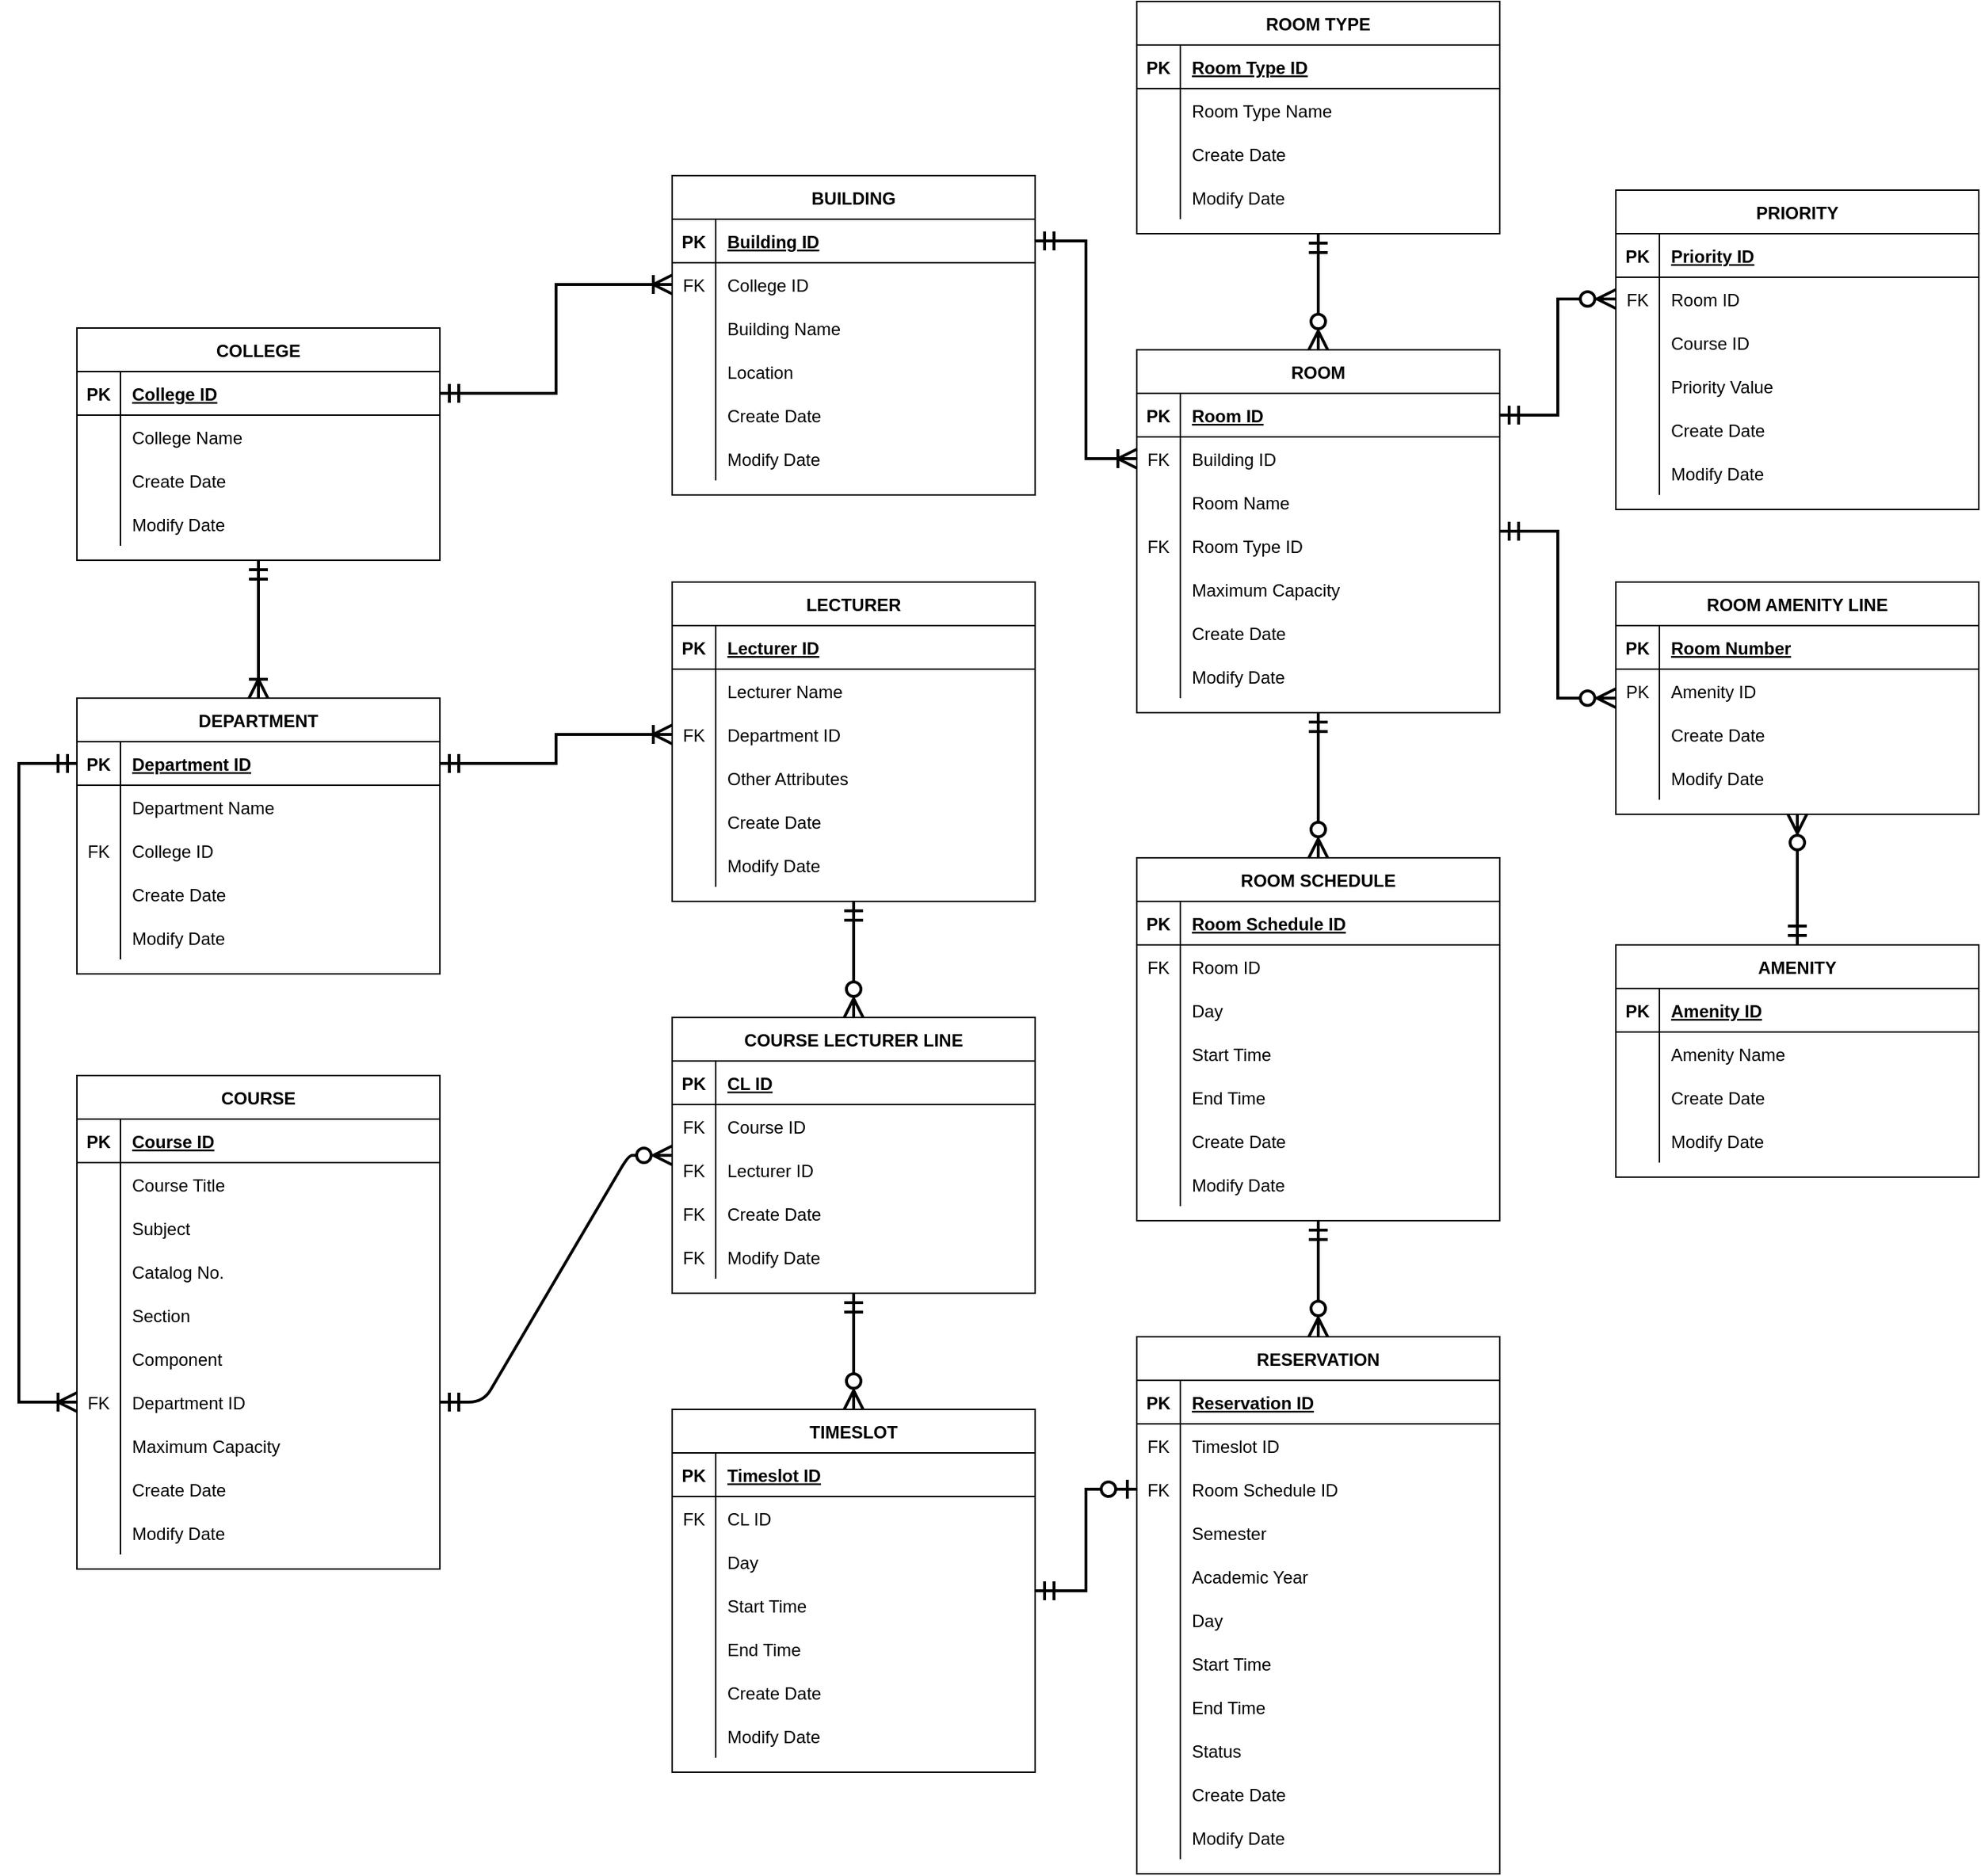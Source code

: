 <mxfile version="22.0.3" type="device">
  <diagram id="R2lEEEUBdFMjLlhIrx00" name="Page-1">
    <mxGraphModel dx="2575" dy="1286" grid="1" gridSize="10" guides="1" tooltips="1" connect="1" arrows="1" fold="1" page="1" pageScale="1" pageWidth="850" pageHeight="1100" math="0" shadow="0" extFonts="Permanent Marker^https://fonts.googleapis.com/css?family=Permanent+Marker">
      <root>
        <mxCell id="0" />
        <mxCell id="1" parent="0" />
        <mxCell id="C-vyLk0tnHw3VtMMgP7b-12" value="" style="edgeStyle=orthogonalEdgeStyle;endArrow=ERoneToMany;startArrow=ERmandOne;endFill=0;startFill=0;strokeWidth=2;endSize=10;startSize=10;rounded=0;" parent="1" source="C-vyLk0tnHw3VtMMgP7b-3" target="C-vyLk0tnHw3VtMMgP7b-17" edge="1">
          <mxGeometry width="100" height="100" relative="1" as="geometry">
            <mxPoint x="400" y="180" as="sourcePoint" />
            <mxPoint x="460" y="205" as="targetPoint" />
          </mxGeometry>
        </mxCell>
        <mxCell id="LqSEaeOSQ9hKBP3ZNXSV-69" style="edgeStyle=orthogonalEdgeStyle;shape=connector;rounded=0;orthogonalLoop=1;jettySize=auto;html=1;exitX=0.5;exitY=1;exitDx=0;exitDy=0;labelBackgroundColor=default;strokeColor=default;strokeWidth=2;align=center;verticalAlign=middle;fontFamily=Helvetica;fontSize=11;fontColor=default;startArrow=ERmandOne;startFill=0;endArrow=ERoneToMany;endFill=0;startSize=10;endSize=10;" parent="1" source="C-vyLk0tnHw3VtMMgP7b-2" target="eodlgY7QQuZEYdevmN1t-67" edge="1">
          <mxGeometry relative="1" as="geometry" />
        </mxCell>
        <mxCell id="C-vyLk0tnHw3VtMMgP7b-2" value="COLLEGE" style="shape=table;startSize=30;container=1;collapsible=1;childLayout=tableLayout;fixedRows=1;rowLines=0;fontStyle=1;align=center;resizeLast=1;" parent="1" vertex="1">
          <mxGeometry x="160" y="345" width="250" height="160" as="geometry" />
        </mxCell>
        <mxCell id="C-vyLk0tnHw3VtMMgP7b-3" value="" style="shape=partialRectangle;collapsible=0;dropTarget=0;pointerEvents=0;fillColor=none;points=[[0,0.5],[1,0.5]];portConstraint=eastwest;top=0;left=0;right=0;bottom=1;" parent="C-vyLk0tnHw3VtMMgP7b-2" vertex="1">
          <mxGeometry y="30" width="250" height="30" as="geometry" />
        </mxCell>
        <mxCell id="C-vyLk0tnHw3VtMMgP7b-4" value="PK" style="shape=partialRectangle;overflow=hidden;connectable=0;fillColor=none;top=0;left=0;bottom=0;right=0;fontStyle=1;" parent="C-vyLk0tnHw3VtMMgP7b-3" vertex="1">
          <mxGeometry width="30" height="30" as="geometry">
            <mxRectangle width="30" height="30" as="alternateBounds" />
          </mxGeometry>
        </mxCell>
        <mxCell id="C-vyLk0tnHw3VtMMgP7b-5" value="College ID" style="shape=partialRectangle;overflow=hidden;connectable=0;fillColor=none;top=0;left=0;bottom=0;right=0;align=left;spacingLeft=6;fontStyle=5;" parent="C-vyLk0tnHw3VtMMgP7b-3" vertex="1">
          <mxGeometry x="30" width="220" height="30" as="geometry">
            <mxRectangle width="220" height="30" as="alternateBounds" />
          </mxGeometry>
        </mxCell>
        <mxCell id="C-vyLk0tnHw3VtMMgP7b-6" value="" style="shape=partialRectangle;collapsible=0;dropTarget=0;pointerEvents=0;fillColor=none;points=[[0,0.5],[1,0.5]];portConstraint=eastwest;top=0;left=0;right=0;bottom=0;" parent="C-vyLk0tnHw3VtMMgP7b-2" vertex="1">
          <mxGeometry y="60" width="250" height="30" as="geometry" />
        </mxCell>
        <mxCell id="C-vyLk0tnHw3VtMMgP7b-7" value="" style="shape=partialRectangle;overflow=hidden;connectable=0;fillColor=none;top=0;left=0;bottom=0;right=0;" parent="C-vyLk0tnHw3VtMMgP7b-6" vertex="1">
          <mxGeometry width="30" height="30" as="geometry">
            <mxRectangle width="30" height="30" as="alternateBounds" />
          </mxGeometry>
        </mxCell>
        <mxCell id="C-vyLk0tnHw3VtMMgP7b-8" value="College Name" style="shape=partialRectangle;overflow=hidden;connectable=0;fillColor=none;top=0;left=0;bottom=0;right=0;align=left;spacingLeft=6;" parent="C-vyLk0tnHw3VtMMgP7b-6" vertex="1">
          <mxGeometry x="30" width="220" height="30" as="geometry">
            <mxRectangle width="220" height="30" as="alternateBounds" />
          </mxGeometry>
        </mxCell>
        <mxCell id="C-vyLk0tnHw3VtMMgP7b-9" value="" style="shape=partialRectangle;collapsible=0;dropTarget=0;pointerEvents=0;fillColor=none;points=[[0,0.5],[1,0.5]];portConstraint=eastwest;top=0;left=0;right=0;bottom=0;" parent="C-vyLk0tnHw3VtMMgP7b-2" vertex="1">
          <mxGeometry y="90" width="250" height="30" as="geometry" />
        </mxCell>
        <mxCell id="C-vyLk0tnHw3VtMMgP7b-10" value="" style="shape=partialRectangle;overflow=hidden;connectable=0;fillColor=none;top=0;left=0;bottom=0;right=0;" parent="C-vyLk0tnHw3VtMMgP7b-9" vertex="1">
          <mxGeometry width="30" height="30" as="geometry">
            <mxRectangle width="30" height="30" as="alternateBounds" />
          </mxGeometry>
        </mxCell>
        <mxCell id="C-vyLk0tnHw3VtMMgP7b-11" value="Create Date" style="shape=partialRectangle;overflow=hidden;connectable=0;fillColor=none;top=0;left=0;bottom=0;right=0;align=left;spacingLeft=6;" parent="C-vyLk0tnHw3VtMMgP7b-9" vertex="1">
          <mxGeometry x="30" width="220" height="30" as="geometry">
            <mxRectangle width="220" height="30" as="alternateBounds" />
          </mxGeometry>
        </mxCell>
        <mxCell id="PWGqEwE072yGaSXnjEw6-67" value="" style="shape=partialRectangle;collapsible=0;dropTarget=0;pointerEvents=0;fillColor=none;points=[[0,0.5],[1,0.5]];portConstraint=eastwest;top=0;left=0;right=0;bottom=0;" vertex="1" parent="C-vyLk0tnHw3VtMMgP7b-2">
          <mxGeometry y="120" width="250" height="30" as="geometry" />
        </mxCell>
        <mxCell id="PWGqEwE072yGaSXnjEw6-68" value="" style="shape=partialRectangle;overflow=hidden;connectable=0;fillColor=none;top=0;left=0;bottom=0;right=0;" vertex="1" parent="PWGqEwE072yGaSXnjEw6-67">
          <mxGeometry width="30" height="30" as="geometry">
            <mxRectangle width="30" height="30" as="alternateBounds" />
          </mxGeometry>
        </mxCell>
        <mxCell id="PWGqEwE072yGaSXnjEw6-69" value="Modify Date" style="shape=partialRectangle;overflow=hidden;connectable=0;fillColor=none;top=0;left=0;bottom=0;right=0;align=left;spacingLeft=6;" vertex="1" parent="PWGqEwE072yGaSXnjEw6-67">
          <mxGeometry x="30" width="220" height="30" as="geometry">
            <mxRectangle width="220" height="30" as="alternateBounds" />
          </mxGeometry>
        </mxCell>
        <mxCell id="C-vyLk0tnHw3VtMMgP7b-13" value="BUILDING" style="shape=table;startSize=30;container=1;collapsible=1;childLayout=tableLayout;fixedRows=1;rowLines=0;fontStyle=1;align=center;resizeLast=1;" parent="1" vertex="1">
          <mxGeometry x="570" y="240" width="250" height="220" as="geometry" />
        </mxCell>
        <mxCell id="C-vyLk0tnHw3VtMMgP7b-14" value="" style="shape=partialRectangle;collapsible=0;dropTarget=0;pointerEvents=0;fillColor=none;points=[[0,0.5],[1,0.5]];portConstraint=eastwest;top=0;left=0;right=0;bottom=1;" parent="C-vyLk0tnHw3VtMMgP7b-13" vertex="1">
          <mxGeometry y="30" width="250" height="30" as="geometry" />
        </mxCell>
        <mxCell id="C-vyLk0tnHw3VtMMgP7b-15" value="PK" style="shape=partialRectangle;overflow=hidden;connectable=0;fillColor=none;top=0;left=0;bottom=0;right=0;fontStyle=1;" parent="C-vyLk0tnHw3VtMMgP7b-14" vertex="1">
          <mxGeometry width="30" height="30" as="geometry">
            <mxRectangle width="30" height="30" as="alternateBounds" />
          </mxGeometry>
        </mxCell>
        <mxCell id="C-vyLk0tnHw3VtMMgP7b-16" value="Building ID" style="shape=partialRectangle;overflow=hidden;connectable=0;fillColor=none;top=0;left=0;bottom=0;right=0;align=left;spacingLeft=6;fontStyle=5;" parent="C-vyLk0tnHw3VtMMgP7b-14" vertex="1">
          <mxGeometry x="30" width="220" height="30" as="geometry">
            <mxRectangle width="220" height="30" as="alternateBounds" />
          </mxGeometry>
        </mxCell>
        <mxCell id="C-vyLk0tnHw3VtMMgP7b-17" value="" style="shape=partialRectangle;collapsible=0;dropTarget=0;pointerEvents=0;fillColor=none;points=[[0,0.5],[1,0.5]];portConstraint=eastwest;top=0;left=0;right=0;bottom=0;" parent="C-vyLk0tnHw3VtMMgP7b-13" vertex="1">
          <mxGeometry y="60" width="250" height="30" as="geometry" />
        </mxCell>
        <mxCell id="C-vyLk0tnHw3VtMMgP7b-18" value="FK" style="shape=partialRectangle;overflow=hidden;connectable=0;fillColor=none;top=0;left=0;bottom=0;right=0;" parent="C-vyLk0tnHw3VtMMgP7b-17" vertex="1">
          <mxGeometry width="30" height="30" as="geometry">
            <mxRectangle width="30" height="30" as="alternateBounds" />
          </mxGeometry>
        </mxCell>
        <mxCell id="C-vyLk0tnHw3VtMMgP7b-19" value="College ID " style="shape=partialRectangle;overflow=hidden;connectable=0;fillColor=none;top=0;left=0;bottom=0;right=0;align=left;spacingLeft=6;" parent="C-vyLk0tnHw3VtMMgP7b-17" vertex="1">
          <mxGeometry x="30" width="220" height="30" as="geometry">
            <mxRectangle width="220" height="30" as="alternateBounds" />
          </mxGeometry>
        </mxCell>
        <mxCell id="eodlgY7QQuZEYdevmN1t-5" value="" style="shape=partialRectangle;collapsible=0;dropTarget=0;pointerEvents=0;fillColor=none;points=[[0,0.5],[1,0.5]];portConstraint=eastwest;top=0;left=0;right=0;bottom=0;" parent="C-vyLk0tnHw3VtMMgP7b-13" vertex="1">
          <mxGeometry y="90" width="250" height="30" as="geometry" />
        </mxCell>
        <mxCell id="eodlgY7QQuZEYdevmN1t-6" value="" style="shape=partialRectangle;overflow=hidden;connectable=0;fillColor=none;top=0;left=0;bottom=0;right=0;" parent="eodlgY7QQuZEYdevmN1t-5" vertex="1">
          <mxGeometry width="30" height="30" as="geometry">
            <mxRectangle width="30" height="30" as="alternateBounds" />
          </mxGeometry>
        </mxCell>
        <mxCell id="eodlgY7QQuZEYdevmN1t-7" value="Building Name" style="shape=partialRectangle;overflow=hidden;connectable=0;fillColor=none;top=0;left=0;bottom=0;right=0;align=left;spacingLeft=6;" parent="eodlgY7QQuZEYdevmN1t-5" vertex="1">
          <mxGeometry x="30" width="220" height="30" as="geometry">
            <mxRectangle width="220" height="30" as="alternateBounds" />
          </mxGeometry>
        </mxCell>
        <mxCell id="PWGqEwE072yGaSXnjEw6-55" value="" style="shape=partialRectangle;collapsible=0;dropTarget=0;pointerEvents=0;fillColor=none;points=[[0,0.5],[1,0.5]];portConstraint=eastwest;top=0;left=0;right=0;bottom=0;" vertex="1" parent="C-vyLk0tnHw3VtMMgP7b-13">
          <mxGeometry y="120" width="250" height="30" as="geometry" />
        </mxCell>
        <mxCell id="PWGqEwE072yGaSXnjEw6-56" value="" style="shape=partialRectangle;overflow=hidden;connectable=0;fillColor=none;top=0;left=0;bottom=0;right=0;" vertex="1" parent="PWGqEwE072yGaSXnjEw6-55">
          <mxGeometry width="30" height="30" as="geometry">
            <mxRectangle width="30" height="30" as="alternateBounds" />
          </mxGeometry>
        </mxCell>
        <mxCell id="PWGqEwE072yGaSXnjEw6-57" value="Location" style="shape=partialRectangle;overflow=hidden;connectable=0;fillColor=none;top=0;left=0;bottom=0;right=0;align=left;spacingLeft=6;" vertex="1" parent="PWGqEwE072yGaSXnjEw6-55">
          <mxGeometry x="30" width="220" height="30" as="geometry">
            <mxRectangle width="220" height="30" as="alternateBounds" />
          </mxGeometry>
        </mxCell>
        <mxCell id="PWGqEwE072yGaSXnjEw6-58" value="" style="shape=partialRectangle;collapsible=0;dropTarget=0;pointerEvents=0;fillColor=none;points=[[0,0.5],[1,0.5]];portConstraint=eastwest;top=0;left=0;right=0;bottom=0;" vertex="1" parent="C-vyLk0tnHw3VtMMgP7b-13">
          <mxGeometry y="150" width="250" height="30" as="geometry" />
        </mxCell>
        <mxCell id="PWGqEwE072yGaSXnjEw6-59" value="" style="shape=partialRectangle;overflow=hidden;connectable=0;fillColor=none;top=0;left=0;bottom=0;right=0;" vertex="1" parent="PWGqEwE072yGaSXnjEw6-58">
          <mxGeometry width="30" height="30" as="geometry">
            <mxRectangle width="30" height="30" as="alternateBounds" />
          </mxGeometry>
        </mxCell>
        <mxCell id="PWGqEwE072yGaSXnjEw6-60" value="Create Date    " style="shape=partialRectangle;overflow=hidden;connectable=0;fillColor=none;top=0;left=0;bottom=0;right=0;align=left;spacingLeft=6;" vertex="1" parent="PWGqEwE072yGaSXnjEw6-58">
          <mxGeometry x="30" width="220" height="30" as="geometry">
            <mxRectangle width="220" height="30" as="alternateBounds" />
          </mxGeometry>
        </mxCell>
        <mxCell id="C-vyLk0tnHw3VtMMgP7b-20" value="" style="shape=partialRectangle;collapsible=0;dropTarget=0;pointerEvents=0;fillColor=none;points=[[0,0.5],[1,0.5]];portConstraint=eastwest;top=0;left=0;right=0;bottom=0;" parent="C-vyLk0tnHw3VtMMgP7b-13" vertex="1">
          <mxGeometry y="180" width="250" height="30" as="geometry" />
        </mxCell>
        <mxCell id="C-vyLk0tnHw3VtMMgP7b-21" value="" style="shape=partialRectangle;overflow=hidden;connectable=0;fillColor=none;top=0;left=0;bottom=0;right=0;" parent="C-vyLk0tnHw3VtMMgP7b-20" vertex="1">
          <mxGeometry width="30" height="30" as="geometry">
            <mxRectangle width="30" height="30" as="alternateBounds" />
          </mxGeometry>
        </mxCell>
        <mxCell id="C-vyLk0tnHw3VtMMgP7b-22" value="Modify Date" style="shape=partialRectangle;overflow=hidden;connectable=0;fillColor=none;top=0;left=0;bottom=0;right=0;align=left;spacingLeft=6;" parent="C-vyLk0tnHw3VtMMgP7b-20" vertex="1">
          <mxGeometry x="30" width="220" height="30" as="geometry">
            <mxRectangle width="220" height="30" as="alternateBounds" />
          </mxGeometry>
        </mxCell>
        <mxCell id="LqSEaeOSQ9hKBP3ZNXSV-62" style="edgeStyle=orthogonalEdgeStyle;shape=connector;rounded=0;orthogonalLoop=1;jettySize=auto;html=1;exitX=0.5;exitY=1;exitDx=0;exitDy=0;entryX=0.5;entryY=0;entryDx=0;entryDy=0;labelBackgroundColor=default;strokeColor=default;strokeWidth=2;align=center;verticalAlign=middle;fontFamily=Helvetica;fontSize=11;fontColor=default;startArrow=ERmandOne;startFill=0;endArrow=ERzeroToMany;endFill=0;startSize=10;endSize=10;" parent="1" source="eodlgY7QQuZEYdevmN1t-8" target="LqSEaeOSQ9hKBP3ZNXSV-1" edge="1">
          <mxGeometry relative="1" as="geometry" />
        </mxCell>
        <mxCell id="eodlgY7QQuZEYdevmN1t-8" value="ROOM" style="shape=table;startSize=30;container=1;collapsible=1;childLayout=tableLayout;fixedRows=1;rowLines=0;fontStyle=1;align=center;resizeLast=1;" parent="1" vertex="1">
          <mxGeometry x="890" y="360" width="250" height="250" as="geometry" />
        </mxCell>
        <mxCell id="eodlgY7QQuZEYdevmN1t-9" value="" style="shape=partialRectangle;collapsible=0;dropTarget=0;pointerEvents=0;fillColor=none;points=[[0,0.5],[1,0.5]];portConstraint=eastwest;top=0;left=0;right=0;bottom=1;" parent="eodlgY7QQuZEYdevmN1t-8" vertex="1">
          <mxGeometry y="30" width="250" height="30" as="geometry" />
        </mxCell>
        <mxCell id="eodlgY7QQuZEYdevmN1t-10" value="PK" style="shape=partialRectangle;overflow=hidden;connectable=0;fillColor=none;top=0;left=0;bottom=0;right=0;fontStyle=1;" parent="eodlgY7QQuZEYdevmN1t-9" vertex="1">
          <mxGeometry width="30" height="30" as="geometry">
            <mxRectangle width="30" height="30" as="alternateBounds" />
          </mxGeometry>
        </mxCell>
        <mxCell id="eodlgY7QQuZEYdevmN1t-11" value="Room ID" style="shape=partialRectangle;overflow=hidden;connectable=0;fillColor=none;top=0;left=0;bottom=0;right=0;align=left;spacingLeft=6;fontStyle=5;" parent="eodlgY7QQuZEYdevmN1t-9" vertex="1">
          <mxGeometry x="30" width="220" height="30" as="geometry">
            <mxRectangle width="220" height="30" as="alternateBounds" />
          </mxGeometry>
        </mxCell>
        <mxCell id="eodlgY7QQuZEYdevmN1t-12" value="" style="shape=partialRectangle;collapsible=0;dropTarget=0;pointerEvents=0;fillColor=none;points=[[0,0.5],[1,0.5]];portConstraint=eastwest;top=0;left=0;right=0;bottom=0;" parent="eodlgY7QQuZEYdevmN1t-8" vertex="1">
          <mxGeometry y="60" width="250" height="30" as="geometry" />
        </mxCell>
        <mxCell id="eodlgY7QQuZEYdevmN1t-13" value="FK" style="shape=partialRectangle;overflow=hidden;connectable=0;fillColor=none;top=0;left=0;bottom=0;right=0;" parent="eodlgY7QQuZEYdevmN1t-12" vertex="1">
          <mxGeometry width="30" height="30" as="geometry">
            <mxRectangle width="30" height="30" as="alternateBounds" />
          </mxGeometry>
        </mxCell>
        <mxCell id="eodlgY7QQuZEYdevmN1t-14" value="Building ID" style="shape=partialRectangle;overflow=hidden;connectable=0;fillColor=none;top=0;left=0;bottom=0;right=0;align=left;spacingLeft=6;" parent="eodlgY7QQuZEYdevmN1t-12" vertex="1">
          <mxGeometry x="30" width="220" height="30" as="geometry">
            <mxRectangle width="220" height="30" as="alternateBounds" />
          </mxGeometry>
        </mxCell>
        <mxCell id="eodlgY7QQuZEYdevmN1t-15" value="" style="shape=partialRectangle;collapsible=0;dropTarget=0;pointerEvents=0;fillColor=none;points=[[0,0.5],[1,0.5]];portConstraint=eastwest;top=0;left=0;right=0;bottom=0;" parent="eodlgY7QQuZEYdevmN1t-8" vertex="1">
          <mxGeometry y="90" width="250" height="30" as="geometry" />
        </mxCell>
        <mxCell id="eodlgY7QQuZEYdevmN1t-16" value="" style="shape=partialRectangle;overflow=hidden;connectable=0;fillColor=none;top=0;left=0;bottom=0;right=0;" parent="eodlgY7QQuZEYdevmN1t-15" vertex="1">
          <mxGeometry width="30" height="30" as="geometry">
            <mxRectangle width="30" height="30" as="alternateBounds" />
          </mxGeometry>
        </mxCell>
        <mxCell id="eodlgY7QQuZEYdevmN1t-17" value="Room Name" style="shape=partialRectangle;overflow=hidden;connectable=0;fillColor=none;top=0;left=0;bottom=0;right=0;align=left;spacingLeft=6;" parent="eodlgY7QQuZEYdevmN1t-15" vertex="1">
          <mxGeometry x="30" width="220" height="30" as="geometry">
            <mxRectangle width="220" height="30" as="alternateBounds" />
          </mxGeometry>
        </mxCell>
        <mxCell id="LqSEaeOSQ9hKBP3ZNXSV-58" value="" style="shape=partialRectangle;collapsible=0;dropTarget=0;pointerEvents=0;fillColor=none;points=[[0,0.5],[1,0.5]];portConstraint=eastwest;top=0;left=0;right=0;bottom=0;" parent="eodlgY7QQuZEYdevmN1t-8" vertex="1">
          <mxGeometry y="120" width="250" height="30" as="geometry" />
        </mxCell>
        <mxCell id="LqSEaeOSQ9hKBP3ZNXSV-59" value="FK" style="shape=partialRectangle;overflow=hidden;connectable=0;fillColor=none;top=0;left=0;bottom=0;right=0;" parent="LqSEaeOSQ9hKBP3ZNXSV-58" vertex="1">
          <mxGeometry width="30" height="30" as="geometry">
            <mxRectangle width="30" height="30" as="alternateBounds" />
          </mxGeometry>
        </mxCell>
        <mxCell id="LqSEaeOSQ9hKBP3ZNXSV-60" value="Room Type ID" style="shape=partialRectangle;overflow=hidden;connectable=0;fillColor=none;top=0;left=0;bottom=0;right=0;align=left;spacingLeft=6;" parent="LqSEaeOSQ9hKBP3ZNXSV-58" vertex="1">
          <mxGeometry x="30" width="220" height="30" as="geometry">
            <mxRectangle width="220" height="30" as="alternateBounds" />
          </mxGeometry>
        </mxCell>
        <mxCell id="LqSEaeOSQ9hKBP3ZNXSV-19" value="" style="shape=partialRectangle;collapsible=0;dropTarget=0;pointerEvents=0;fillColor=none;points=[[0,0.5],[1,0.5]];portConstraint=eastwest;top=0;left=0;right=0;bottom=0;" parent="eodlgY7QQuZEYdevmN1t-8" vertex="1">
          <mxGeometry y="150" width="250" height="30" as="geometry" />
        </mxCell>
        <mxCell id="LqSEaeOSQ9hKBP3ZNXSV-20" value="" style="shape=partialRectangle;overflow=hidden;connectable=0;fillColor=none;top=0;left=0;bottom=0;right=0;" parent="LqSEaeOSQ9hKBP3ZNXSV-19" vertex="1">
          <mxGeometry width="30" height="30" as="geometry">
            <mxRectangle width="30" height="30" as="alternateBounds" />
          </mxGeometry>
        </mxCell>
        <mxCell id="LqSEaeOSQ9hKBP3ZNXSV-21" value="Maximum Capacity" style="shape=partialRectangle;overflow=hidden;connectable=0;fillColor=none;top=0;left=0;bottom=0;right=0;align=left;spacingLeft=6;" parent="LqSEaeOSQ9hKBP3ZNXSV-19" vertex="1">
          <mxGeometry x="30" width="220" height="30" as="geometry">
            <mxRectangle width="220" height="30" as="alternateBounds" />
          </mxGeometry>
        </mxCell>
        <mxCell id="PWGqEwE072yGaSXnjEw6-43" value="" style="shape=partialRectangle;collapsible=0;dropTarget=0;pointerEvents=0;fillColor=none;points=[[0,0.5],[1,0.5]];portConstraint=eastwest;top=0;left=0;right=0;bottom=0;" vertex="1" parent="eodlgY7QQuZEYdevmN1t-8">
          <mxGeometry y="180" width="250" height="30" as="geometry" />
        </mxCell>
        <mxCell id="PWGqEwE072yGaSXnjEw6-44" value="" style="shape=partialRectangle;overflow=hidden;connectable=0;fillColor=none;top=0;left=0;bottom=0;right=0;" vertex="1" parent="PWGqEwE072yGaSXnjEw6-43">
          <mxGeometry width="30" height="30" as="geometry">
            <mxRectangle width="30" height="30" as="alternateBounds" />
          </mxGeometry>
        </mxCell>
        <mxCell id="PWGqEwE072yGaSXnjEw6-45" value="Create Date    " style="shape=partialRectangle;overflow=hidden;connectable=0;fillColor=none;top=0;left=0;bottom=0;right=0;align=left;spacingLeft=6;" vertex="1" parent="PWGqEwE072yGaSXnjEw6-43">
          <mxGeometry x="30" width="220" height="30" as="geometry">
            <mxRectangle width="220" height="30" as="alternateBounds" />
          </mxGeometry>
        </mxCell>
        <mxCell id="PWGqEwE072yGaSXnjEw6-46" value="" style="shape=partialRectangle;collapsible=0;dropTarget=0;pointerEvents=0;fillColor=none;points=[[0,0.5],[1,0.5]];portConstraint=eastwest;top=0;left=0;right=0;bottom=0;" vertex="1" parent="eodlgY7QQuZEYdevmN1t-8">
          <mxGeometry y="210" width="250" height="30" as="geometry" />
        </mxCell>
        <mxCell id="PWGqEwE072yGaSXnjEw6-47" value="" style="shape=partialRectangle;overflow=hidden;connectable=0;fillColor=none;top=0;left=0;bottom=0;right=0;" vertex="1" parent="PWGqEwE072yGaSXnjEw6-46">
          <mxGeometry width="30" height="30" as="geometry">
            <mxRectangle width="30" height="30" as="alternateBounds" />
          </mxGeometry>
        </mxCell>
        <mxCell id="PWGqEwE072yGaSXnjEw6-48" value="Modify Date" style="shape=partialRectangle;overflow=hidden;connectable=0;fillColor=none;top=0;left=0;bottom=0;right=0;align=left;spacingLeft=6;" vertex="1" parent="PWGqEwE072yGaSXnjEw6-46">
          <mxGeometry x="30" width="220" height="30" as="geometry">
            <mxRectangle width="220" height="30" as="alternateBounds" />
          </mxGeometry>
        </mxCell>
        <mxCell id="eodlgY7QQuZEYdevmN1t-40" style="edgeStyle=orthogonalEdgeStyle;shape=connector;rounded=0;orthogonalLoop=1;jettySize=auto;html=1;exitX=1;exitY=0.5;exitDx=0;exitDy=0;entryX=0;entryY=0.5;entryDx=0;entryDy=0;labelBackgroundColor=default;strokeColor=default;strokeWidth=2;align=center;verticalAlign=middle;fontFamily=Helvetica;fontSize=11;fontColor=default;startArrow=ERmandOne;startFill=0;endArrow=ERoneToMany;endFill=0;startSize=10;endSize=10;" parent="1" source="C-vyLk0tnHw3VtMMgP7b-14" target="eodlgY7QQuZEYdevmN1t-12" edge="1">
          <mxGeometry relative="1" as="geometry" />
        </mxCell>
        <mxCell id="LqSEaeOSQ9hKBP3ZNXSV-67" style="edgeStyle=orthogonalEdgeStyle;shape=connector;rounded=0;orthogonalLoop=1;jettySize=auto;html=1;exitX=0.5;exitY=0;exitDx=0;exitDy=0;labelBackgroundColor=default;strokeColor=default;strokeWidth=2;align=center;verticalAlign=middle;fontFamily=Helvetica;fontSize=11;fontColor=default;startArrow=ERmandOne;startFill=0;endArrow=ERzeroToMany;endFill=0;startSize=10;endSize=10;" parent="1" source="eodlgY7QQuZEYdevmN1t-41" target="eodlgY7QQuZEYdevmN1t-55" edge="1">
          <mxGeometry relative="1" as="geometry" />
        </mxCell>
        <mxCell id="eodlgY7QQuZEYdevmN1t-41" value="AMENITY" style="shape=table;startSize=30;container=1;collapsible=1;childLayout=tableLayout;fixedRows=1;rowLines=0;fontStyle=1;align=center;resizeLast=1;" parent="1" vertex="1">
          <mxGeometry x="1220" y="770" width="250" height="160" as="geometry" />
        </mxCell>
        <mxCell id="eodlgY7QQuZEYdevmN1t-42" value="" style="shape=partialRectangle;collapsible=0;dropTarget=0;pointerEvents=0;fillColor=none;points=[[0,0.5],[1,0.5]];portConstraint=eastwest;top=0;left=0;right=0;bottom=1;" parent="eodlgY7QQuZEYdevmN1t-41" vertex="1">
          <mxGeometry y="30" width="250" height="30" as="geometry" />
        </mxCell>
        <mxCell id="eodlgY7QQuZEYdevmN1t-43" value="PK" style="shape=partialRectangle;overflow=hidden;connectable=0;fillColor=none;top=0;left=0;bottom=0;right=0;fontStyle=1;" parent="eodlgY7QQuZEYdevmN1t-42" vertex="1">
          <mxGeometry width="30" height="30" as="geometry">
            <mxRectangle width="30" height="30" as="alternateBounds" />
          </mxGeometry>
        </mxCell>
        <mxCell id="eodlgY7QQuZEYdevmN1t-44" value="Amenity ID" style="shape=partialRectangle;overflow=hidden;connectable=0;fillColor=none;top=0;left=0;bottom=0;right=0;align=left;spacingLeft=6;fontStyle=5;" parent="eodlgY7QQuZEYdevmN1t-42" vertex="1">
          <mxGeometry x="30" width="220" height="30" as="geometry">
            <mxRectangle width="220" height="30" as="alternateBounds" />
          </mxGeometry>
        </mxCell>
        <mxCell id="eodlgY7QQuZEYdevmN1t-45" value="" style="shape=partialRectangle;collapsible=0;dropTarget=0;pointerEvents=0;fillColor=none;points=[[0,0.5],[1,0.5]];portConstraint=eastwest;top=0;left=0;right=0;bottom=0;" parent="eodlgY7QQuZEYdevmN1t-41" vertex="1">
          <mxGeometry y="60" width="250" height="30" as="geometry" />
        </mxCell>
        <mxCell id="eodlgY7QQuZEYdevmN1t-46" value="" style="shape=partialRectangle;overflow=hidden;connectable=0;fillColor=none;top=0;left=0;bottom=0;right=0;" parent="eodlgY7QQuZEYdevmN1t-45" vertex="1">
          <mxGeometry width="30" height="30" as="geometry">
            <mxRectangle width="30" height="30" as="alternateBounds" />
          </mxGeometry>
        </mxCell>
        <mxCell id="eodlgY7QQuZEYdevmN1t-47" value="Amenity Name" style="shape=partialRectangle;overflow=hidden;connectable=0;fillColor=none;top=0;left=0;bottom=0;right=0;align=left;spacingLeft=6;" parent="eodlgY7QQuZEYdevmN1t-45" vertex="1">
          <mxGeometry x="30" width="220" height="30" as="geometry">
            <mxRectangle width="220" height="30" as="alternateBounds" />
          </mxGeometry>
        </mxCell>
        <mxCell id="PWGqEwE072yGaSXnjEw6-24" value="" style="shape=partialRectangle;collapsible=0;dropTarget=0;pointerEvents=0;fillColor=none;points=[[0,0.5],[1,0.5]];portConstraint=eastwest;top=0;left=0;right=0;bottom=0;" vertex="1" parent="eodlgY7QQuZEYdevmN1t-41">
          <mxGeometry y="90" width="250" height="30" as="geometry" />
        </mxCell>
        <mxCell id="PWGqEwE072yGaSXnjEw6-25" value="" style="shape=partialRectangle;overflow=hidden;connectable=0;fillColor=none;top=0;left=0;bottom=0;right=0;" vertex="1" parent="PWGqEwE072yGaSXnjEw6-24">
          <mxGeometry width="30" height="30" as="geometry">
            <mxRectangle width="30" height="30" as="alternateBounds" />
          </mxGeometry>
        </mxCell>
        <mxCell id="PWGqEwE072yGaSXnjEw6-26" value="Create Date    " style="shape=partialRectangle;overflow=hidden;connectable=0;fillColor=none;top=0;left=0;bottom=0;right=0;align=left;spacingLeft=6;" vertex="1" parent="PWGqEwE072yGaSXnjEw6-24">
          <mxGeometry x="30" width="220" height="30" as="geometry">
            <mxRectangle width="220" height="30" as="alternateBounds" />
          </mxGeometry>
        </mxCell>
        <mxCell id="PWGqEwE072yGaSXnjEw6-27" value="" style="shape=partialRectangle;collapsible=0;dropTarget=0;pointerEvents=0;fillColor=none;points=[[0,0.5],[1,0.5]];portConstraint=eastwest;top=0;left=0;right=0;bottom=0;" vertex="1" parent="eodlgY7QQuZEYdevmN1t-41">
          <mxGeometry y="120" width="250" height="30" as="geometry" />
        </mxCell>
        <mxCell id="PWGqEwE072yGaSXnjEw6-28" value="" style="shape=partialRectangle;overflow=hidden;connectable=0;fillColor=none;top=0;left=0;bottom=0;right=0;" vertex="1" parent="PWGqEwE072yGaSXnjEw6-27">
          <mxGeometry width="30" height="30" as="geometry">
            <mxRectangle width="30" height="30" as="alternateBounds" />
          </mxGeometry>
        </mxCell>
        <mxCell id="PWGqEwE072yGaSXnjEw6-29" value="Modify Date" style="shape=partialRectangle;overflow=hidden;connectable=0;fillColor=none;top=0;left=0;bottom=0;right=0;align=left;spacingLeft=6;" vertex="1" parent="PWGqEwE072yGaSXnjEw6-27">
          <mxGeometry x="30" width="220" height="30" as="geometry">
            <mxRectangle width="220" height="30" as="alternateBounds" />
          </mxGeometry>
        </mxCell>
        <mxCell id="eodlgY7QQuZEYdevmN1t-55" value="ROOM AMENITY LINE" style="shape=table;startSize=30;container=1;collapsible=1;childLayout=tableLayout;fixedRows=1;rowLines=0;fontStyle=1;align=center;resizeLast=1;rounded=0;" parent="1" vertex="1">
          <mxGeometry x="1220" y="520" width="250" height="160" as="geometry" />
        </mxCell>
        <mxCell id="eodlgY7QQuZEYdevmN1t-56" value="" style="shape=partialRectangle;collapsible=0;dropTarget=0;pointerEvents=0;fillColor=none;points=[[0,0.5],[1,0.5]];portConstraint=eastwest;top=0;left=0;right=0;bottom=1;" parent="eodlgY7QQuZEYdevmN1t-55" vertex="1">
          <mxGeometry y="30" width="250" height="30" as="geometry" />
        </mxCell>
        <mxCell id="eodlgY7QQuZEYdevmN1t-57" value="PK" style="shape=partialRectangle;overflow=hidden;connectable=0;fillColor=none;top=0;left=0;bottom=0;right=0;fontStyle=1;" parent="eodlgY7QQuZEYdevmN1t-56" vertex="1">
          <mxGeometry width="30" height="30" as="geometry">
            <mxRectangle width="30" height="30" as="alternateBounds" />
          </mxGeometry>
        </mxCell>
        <mxCell id="eodlgY7QQuZEYdevmN1t-58" value="Room Number" style="shape=partialRectangle;overflow=hidden;connectable=0;fillColor=none;top=0;left=0;bottom=0;right=0;align=left;spacingLeft=6;fontStyle=5;" parent="eodlgY7QQuZEYdevmN1t-56" vertex="1">
          <mxGeometry x="30" width="220" height="30" as="geometry">
            <mxRectangle width="220" height="30" as="alternateBounds" />
          </mxGeometry>
        </mxCell>
        <mxCell id="eodlgY7QQuZEYdevmN1t-59" value="" style="shape=partialRectangle;collapsible=0;dropTarget=0;pointerEvents=0;fillColor=none;points=[[0,0.5],[1,0.5]];portConstraint=eastwest;top=0;left=0;right=0;bottom=0;" parent="eodlgY7QQuZEYdevmN1t-55" vertex="1">
          <mxGeometry y="60" width="250" height="30" as="geometry" />
        </mxCell>
        <mxCell id="eodlgY7QQuZEYdevmN1t-60" value="PK" style="shape=partialRectangle;overflow=hidden;connectable=0;fillColor=none;top=0;left=0;bottom=0;right=0;" parent="eodlgY7QQuZEYdevmN1t-59" vertex="1">
          <mxGeometry width="30" height="30" as="geometry">
            <mxRectangle width="30" height="30" as="alternateBounds" />
          </mxGeometry>
        </mxCell>
        <mxCell id="eodlgY7QQuZEYdevmN1t-61" value="Amenity ID" style="shape=partialRectangle;overflow=hidden;connectable=0;fillColor=none;top=0;left=0;bottom=0;right=0;align=left;spacingLeft=6;" parent="eodlgY7QQuZEYdevmN1t-59" vertex="1">
          <mxGeometry x="30" width="220" height="30" as="geometry">
            <mxRectangle width="220" height="30" as="alternateBounds" />
          </mxGeometry>
        </mxCell>
        <mxCell id="PWGqEwE072yGaSXnjEw6-30" value="" style="shape=partialRectangle;collapsible=0;dropTarget=0;pointerEvents=0;fillColor=none;points=[[0,0.5],[1,0.5]];portConstraint=eastwest;top=0;left=0;right=0;bottom=0;" vertex="1" parent="eodlgY7QQuZEYdevmN1t-55">
          <mxGeometry y="90" width="250" height="30" as="geometry" />
        </mxCell>
        <mxCell id="PWGqEwE072yGaSXnjEw6-31" value="" style="shape=partialRectangle;overflow=hidden;connectable=0;fillColor=none;top=0;left=0;bottom=0;right=0;" vertex="1" parent="PWGqEwE072yGaSXnjEw6-30">
          <mxGeometry width="30" height="30" as="geometry">
            <mxRectangle width="30" height="30" as="alternateBounds" />
          </mxGeometry>
        </mxCell>
        <mxCell id="PWGqEwE072yGaSXnjEw6-32" value="Create Date" style="shape=partialRectangle;overflow=hidden;connectable=0;fillColor=none;top=0;left=0;bottom=0;right=0;align=left;spacingLeft=6;" vertex="1" parent="PWGqEwE072yGaSXnjEw6-30">
          <mxGeometry x="30" width="220" height="30" as="geometry">
            <mxRectangle width="220" height="30" as="alternateBounds" />
          </mxGeometry>
        </mxCell>
        <mxCell id="PWGqEwE072yGaSXnjEw6-33" value="" style="shape=partialRectangle;collapsible=0;dropTarget=0;pointerEvents=0;fillColor=none;points=[[0,0.5],[1,0.5]];portConstraint=eastwest;top=0;left=0;right=0;bottom=0;" vertex="1" parent="eodlgY7QQuZEYdevmN1t-55">
          <mxGeometry y="120" width="250" height="30" as="geometry" />
        </mxCell>
        <mxCell id="PWGqEwE072yGaSXnjEw6-34" value="" style="shape=partialRectangle;overflow=hidden;connectable=0;fillColor=none;top=0;left=0;bottom=0;right=0;" vertex="1" parent="PWGqEwE072yGaSXnjEw6-33">
          <mxGeometry width="30" height="30" as="geometry">
            <mxRectangle width="30" height="30" as="alternateBounds" />
          </mxGeometry>
        </mxCell>
        <mxCell id="PWGqEwE072yGaSXnjEw6-35" value="Modify Date" style="shape=partialRectangle;overflow=hidden;connectable=0;fillColor=none;top=0;left=0;bottom=0;right=0;align=left;spacingLeft=6;" vertex="1" parent="PWGqEwE072yGaSXnjEw6-33">
          <mxGeometry x="30" width="220" height="30" as="geometry">
            <mxRectangle width="220" height="30" as="alternateBounds" />
          </mxGeometry>
        </mxCell>
        <mxCell id="eodlgY7QQuZEYdevmN1t-66" style="edgeStyle=orthogonalEdgeStyle;shape=connector;rounded=0;orthogonalLoop=1;jettySize=auto;html=1;labelBackgroundColor=default;strokeColor=default;strokeWidth=2;align=center;verticalAlign=middle;fontFamily=Helvetica;fontSize=11;fontColor=default;startArrow=ERmandOne;startFill=0;endArrow=ERzeroToMany;endFill=0;startSize=10;endSize=10;" parent="1" source="eodlgY7QQuZEYdevmN1t-8" target="eodlgY7QQuZEYdevmN1t-55" edge="1">
          <mxGeometry relative="1" as="geometry" />
        </mxCell>
        <mxCell id="eodlgY7QQuZEYdevmN1t-67" value="DEPARTMENT" style="shape=table;startSize=30;container=1;collapsible=1;childLayout=tableLayout;fixedRows=1;rowLines=0;fontStyle=1;align=center;resizeLast=1;" parent="1" vertex="1">
          <mxGeometry x="160" y="600" width="250" height="190" as="geometry" />
        </mxCell>
        <mxCell id="eodlgY7QQuZEYdevmN1t-68" value="" style="shape=partialRectangle;collapsible=0;dropTarget=0;pointerEvents=0;fillColor=none;points=[[0,0.5],[1,0.5]];portConstraint=eastwest;top=0;left=0;right=0;bottom=1;" parent="eodlgY7QQuZEYdevmN1t-67" vertex="1">
          <mxGeometry y="30" width="250" height="30" as="geometry" />
        </mxCell>
        <mxCell id="eodlgY7QQuZEYdevmN1t-69" value="PK" style="shape=partialRectangle;overflow=hidden;connectable=0;fillColor=none;top=0;left=0;bottom=0;right=0;fontStyle=1;" parent="eodlgY7QQuZEYdevmN1t-68" vertex="1">
          <mxGeometry width="30" height="30" as="geometry">
            <mxRectangle width="30" height="30" as="alternateBounds" />
          </mxGeometry>
        </mxCell>
        <mxCell id="eodlgY7QQuZEYdevmN1t-70" value="Department ID" style="shape=partialRectangle;overflow=hidden;connectable=0;fillColor=none;top=0;left=0;bottom=0;right=0;align=left;spacingLeft=6;fontStyle=5;" parent="eodlgY7QQuZEYdevmN1t-68" vertex="1">
          <mxGeometry x="30" width="220" height="30" as="geometry">
            <mxRectangle width="220" height="30" as="alternateBounds" />
          </mxGeometry>
        </mxCell>
        <mxCell id="eodlgY7QQuZEYdevmN1t-71" value="" style="shape=partialRectangle;collapsible=0;dropTarget=0;pointerEvents=0;fillColor=none;points=[[0,0.5],[1,0.5]];portConstraint=eastwest;top=0;left=0;right=0;bottom=0;" parent="eodlgY7QQuZEYdevmN1t-67" vertex="1">
          <mxGeometry y="60" width="250" height="30" as="geometry" />
        </mxCell>
        <mxCell id="eodlgY7QQuZEYdevmN1t-72" value="" style="shape=partialRectangle;overflow=hidden;connectable=0;fillColor=none;top=0;left=0;bottom=0;right=0;" parent="eodlgY7QQuZEYdevmN1t-71" vertex="1">
          <mxGeometry width="30" height="30" as="geometry">
            <mxRectangle width="30" height="30" as="alternateBounds" />
          </mxGeometry>
        </mxCell>
        <mxCell id="eodlgY7QQuZEYdevmN1t-73" value="Department Name" style="shape=partialRectangle;overflow=hidden;connectable=0;fillColor=none;top=0;left=0;bottom=0;right=0;align=left;spacingLeft=6;" parent="eodlgY7QQuZEYdevmN1t-71" vertex="1">
          <mxGeometry x="30" width="220" height="30" as="geometry">
            <mxRectangle width="220" height="30" as="alternateBounds" />
          </mxGeometry>
        </mxCell>
        <mxCell id="eodlgY7QQuZEYdevmN1t-74" value="" style="shape=partialRectangle;collapsible=0;dropTarget=0;pointerEvents=0;fillColor=none;points=[[0,0.5],[1,0.5]];portConstraint=eastwest;top=0;left=0;right=0;bottom=0;" parent="eodlgY7QQuZEYdevmN1t-67" vertex="1">
          <mxGeometry y="90" width="250" height="30" as="geometry" />
        </mxCell>
        <mxCell id="eodlgY7QQuZEYdevmN1t-75" value="FK" style="shape=partialRectangle;overflow=hidden;connectable=0;fillColor=none;top=0;left=0;bottom=0;right=0;" parent="eodlgY7QQuZEYdevmN1t-74" vertex="1">
          <mxGeometry width="30" height="30" as="geometry">
            <mxRectangle width="30" height="30" as="alternateBounds" />
          </mxGeometry>
        </mxCell>
        <mxCell id="eodlgY7QQuZEYdevmN1t-76" value="College ID" style="shape=partialRectangle;overflow=hidden;connectable=0;fillColor=none;top=0;left=0;bottom=0;right=0;align=left;spacingLeft=6;" parent="eodlgY7QQuZEYdevmN1t-74" vertex="1">
          <mxGeometry x="30" width="220" height="30" as="geometry">
            <mxRectangle width="220" height="30" as="alternateBounds" />
          </mxGeometry>
        </mxCell>
        <mxCell id="PWGqEwE072yGaSXnjEw6-70" value="" style="shape=partialRectangle;collapsible=0;dropTarget=0;pointerEvents=0;fillColor=none;points=[[0,0.5],[1,0.5]];portConstraint=eastwest;top=0;left=0;right=0;bottom=0;" vertex="1" parent="eodlgY7QQuZEYdevmN1t-67">
          <mxGeometry y="120" width="250" height="30" as="geometry" />
        </mxCell>
        <mxCell id="PWGqEwE072yGaSXnjEw6-71" value="" style="shape=partialRectangle;overflow=hidden;connectable=0;fillColor=none;top=0;left=0;bottom=0;right=0;" vertex="1" parent="PWGqEwE072yGaSXnjEw6-70">
          <mxGeometry width="30" height="30" as="geometry">
            <mxRectangle width="30" height="30" as="alternateBounds" />
          </mxGeometry>
        </mxCell>
        <mxCell id="PWGqEwE072yGaSXnjEw6-72" value="Create Date" style="shape=partialRectangle;overflow=hidden;connectable=0;fillColor=none;top=0;left=0;bottom=0;right=0;align=left;spacingLeft=6;" vertex="1" parent="PWGqEwE072yGaSXnjEw6-70">
          <mxGeometry x="30" width="220" height="30" as="geometry">
            <mxRectangle width="220" height="30" as="alternateBounds" />
          </mxGeometry>
        </mxCell>
        <mxCell id="PWGqEwE072yGaSXnjEw6-73" value="" style="shape=partialRectangle;collapsible=0;dropTarget=0;pointerEvents=0;fillColor=none;points=[[0,0.5],[1,0.5]];portConstraint=eastwest;top=0;left=0;right=0;bottom=0;" vertex="1" parent="eodlgY7QQuZEYdevmN1t-67">
          <mxGeometry y="150" width="250" height="30" as="geometry" />
        </mxCell>
        <mxCell id="PWGqEwE072yGaSXnjEw6-74" value="" style="shape=partialRectangle;overflow=hidden;connectable=0;fillColor=none;top=0;left=0;bottom=0;right=0;" vertex="1" parent="PWGqEwE072yGaSXnjEw6-73">
          <mxGeometry width="30" height="30" as="geometry">
            <mxRectangle width="30" height="30" as="alternateBounds" />
          </mxGeometry>
        </mxCell>
        <mxCell id="PWGqEwE072yGaSXnjEw6-75" value="Modify Date" style="shape=partialRectangle;overflow=hidden;connectable=0;fillColor=none;top=0;left=0;bottom=0;right=0;align=left;spacingLeft=6;" vertex="1" parent="PWGqEwE072yGaSXnjEw6-73">
          <mxGeometry x="30" width="220" height="30" as="geometry">
            <mxRectangle width="220" height="30" as="alternateBounds" />
          </mxGeometry>
        </mxCell>
        <mxCell id="eodlgY7QQuZEYdevmN1t-83" value="COURSE" style="shape=table;startSize=30;container=1;collapsible=1;childLayout=tableLayout;fixedRows=1;rowLines=0;fontStyle=1;align=center;resizeLast=1;" parent="1" vertex="1">
          <mxGeometry x="160" y="860" width="250" height="340" as="geometry" />
        </mxCell>
        <mxCell id="eodlgY7QQuZEYdevmN1t-84" value="" style="shape=partialRectangle;collapsible=0;dropTarget=0;pointerEvents=0;fillColor=none;points=[[0,0.5],[1,0.5]];portConstraint=eastwest;top=0;left=0;right=0;bottom=1;" parent="eodlgY7QQuZEYdevmN1t-83" vertex="1">
          <mxGeometry y="30" width="250" height="30" as="geometry" />
        </mxCell>
        <mxCell id="eodlgY7QQuZEYdevmN1t-85" value="PK" style="shape=partialRectangle;overflow=hidden;connectable=0;fillColor=none;top=0;left=0;bottom=0;right=0;fontStyle=1;" parent="eodlgY7QQuZEYdevmN1t-84" vertex="1">
          <mxGeometry width="30" height="30" as="geometry">
            <mxRectangle width="30" height="30" as="alternateBounds" />
          </mxGeometry>
        </mxCell>
        <mxCell id="eodlgY7QQuZEYdevmN1t-86" value="Course ID" style="shape=partialRectangle;overflow=hidden;connectable=0;fillColor=none;top=0;left=0;bottom=0;right=0;align=left;spacingLeft=6;fontStyle=5;" parent="eodlgY7QQuZEYdevmN1t-84" vertex="1">
          <mxGeometry x="30" width="220" height="30" as="geometry">
            <mxRectangle width="220" height="30" as="alternateBounds" />
          </mxGeometry>
        </mxCell>
        <mxCell id="eodlgY7QQuZEYdevmN1t-87" value="" style="shape=partialRectangle;collapsible=0;dropTarget=0;pointerEvents=0;fillColor=none;points=[[0,0.5],[1,0.5]];portConstraint=eastwest;top=0;left=0;right=0;bottom=0;" parent="eodlgY7QQuZEYdevmN1t-83" vertex="1">
          <mxGeometry y="60" width="250" height="30" as="geometry" />
        </mxCell>
        <mxCell id="eodlgY7QQuZEYdevmN1t-88" value="" style="shape=partialRectangle;overflow=hidden;connectable=0;fillColor=none;top=0;left=0;bottom=0;right=0;" parent="eodlgY7QQuZEYdevmN1t-87" vertex="1">
          <mxGeometry width="30" height="30" as="geometry">
            <mxRectangle width="30" height="30" as="alternateBounds" />
          </mxGeometry>
        </mxCell>
        <mxCell id="eodlgY7QQuZEYdevmN1t-89" value="Course Title" style="shape=partialRectangle;overflow=hidden;connectable=0;fillColor=none;top=0;left=0;bottom=0;right=0;align=left;spacingLeft=6;" parent="eodlgY7QQuZEYdevmN1t-87" vertex="1">
          <mxGeometry x="30" width="220" height="30" as="geometry">
            <mxRectangle width="220" height="30" as="alternateBounds" />
          </mxGeometry>
        </mxCell>
        <mxCell id="lE20s3fdB9vCE7b2EAAm-22" value="" style="shape=partialRectangle;collapsible=0;dropTarget=0;pointerEvents=0;fillColor=none;points=[[0,0.5],[1,0.5]];portConstraint=eastwest;top=0;left=0;right=0;bottom=0;" parent="eodlgY7QQuZEYdevmN1t-83" vertex="1">
          <mxGeometry y="90" width="250" height="30" as="geometry" />
        </mxCell>
        <mxCell id="lE20s3fdB9vCE7b2EAAm-23" value="" style="shape=partialRectangle;overflow=hidden;connectable=0;fillColor=none;top=0;left=0;bottom=0;right=0;" parent="lE20s3fdB9vCE7b2EAAm-22" vertex="1">
          <mxGeometry width="30" height="30" as="geometry">
            <mxRectangle width="30" height="30" as="alternateBounds" />
          </mxGeometry>
        </mxCell>
        <mxCell id="lE20s3fdB9vCE7b2EAAm-24" value="Subject" style="shape=partialRectangle;overflow=hidden;connectable=0;fillColor=none;top=0;left=0;bottom=0;right=0;align=left;spacingLeft=6;" parent="lE20s3fdB9vCE7b2EAAm-22" vertex="1">
          <mxGeometry x="30" width="220" height="30" as="geometry">
            <mxRectangle width="220" height="30" as="alternateBounds" />
          </mxGeometry>
        </mxCell>
        <mxCell id="lE20s3fdB9vCE7b2EAAm-19" value="" style="shape=partialRectangle;collapsible=0;dropTarget=0;pointerEvents=0;fillColor=none;points=[[0,0.5],[1,0.5]];portConstraint=eastwest;top=0;left=0;right=0;bottom=0;" parent="eodlgY7QQuZEYdevmN1t-83" vertex="1">
          <mxGeometry y="120" width="250" height="30" as="geometry" />
        </mxCell>
        <mxCell id="lE20s3fdB9vCE7b2EAAm-20" value="" style="shape=partialRectangle;overflow=hidden;connectable=0;fillColor=none;top=0;left=0;bottom=0;right=0;" parent="lE20s3fdB9vCE7b2EAAm-19" vertex="1">
          <mxGeometry width="30" height="30" as="geometry">
            <mxRectangle width="30" height="30" as="alternateBounds" />
          </mxGeometry>
        </mxCell>
        <mxCell id="lE20s3fdB9vCE7b2EAAm-21" value="Catalog No." style="shape=partialRectangle;overflow=hidden;connectable=0;fillColor=none;top=0;left=0;bottom=0;right=0;align=left;spacingLeft=6;" parent="lE20s3fdB9vCE7b2EAAm-19" vertex="1">
          <mxGeometry x="30" width="220" height="30" as="geometry">
            <mxRectangle width="220" height="30" as="alternateBounds" />
          </mxGeometry>
        </mxCell>
        <mxCell id="lE20s3fdB9vCE7b2EAAm-25" value="" style="shape=partialRectangle;collapsible=0;dropTarget=0;pointerEvents=0;fillColor=none;points=[[0,0.5],[1,0.5]];portConstraint=eastwest;top=0;left=0;right=0;bottom=0;" parent="eodlgY7QQuZEYdevmN1t-83" vertex="1">
          <mxGeometry y="150" width="250" height="30" as="geometry" />
        </mxCell>
        <mxCell id="lE20s3fdB9vCE7b2EAAm-26" value="" style="shape=partialRectangle;overflow=hidden;connectable=0;fillColor=none;top=0;left=0;bottom=0;right=0;" parent="lE20s3fdB9vCE7b2EAAm-25" vertex="1">
          <mxGeometry width="30" height="30" as="geometry">
            <mxRectangle width="30" height="30" as="alternateBounds" />
          </mxGeometry>
        </mxCell>
        <mxCell id="lE20s3fdB9vCE7b2EAAm-27" value="Section" style="shape=partialRectangle;overflow=hidden;connectable=0;fillColor=none;top=0;left=0;bottom=0;right=0;align=left;spacingLeft=6;" parent="lE20s3fdB9vCE7b2EAAm-25" vertex="1">
          <mxGeometry x="30" width="220" height="30" as="geometry">
            <mxRectangle width="220" height="30" as="alternateBounds" />
          </mxGeometry>
        </mxCell>
        <mxCell id="lE20s3fdB9vCE7b2EAAm-28" value="" style="shape=partialRectangle;collapsible=0;dropTarget=0;pointerEvents=0;fillColor=none;points=[[0,0.5],[1,0.5]];portConstraint=eastwest;top=0;left=0;right=0;bottom=0;" parent="eodlgY7QQuZEYdevmN1t-83" vertex="1">
          <mxGeometry y="180" width="250" height="30" as="geometry" />
        </mxCell>
        <mxCell id="lE20s3fdB9vCE7b2EAAm-29" value="" style="shape=partialRectangle;overflow=hidden;connectable=0;fillColor=none;top=0;left=0;bottom=0;right=0;" parent="lE20s3fdB9vCE7b2EAAm-28" vertex="1">
          <mxGeometry width="30" height="30" as="geometry">
            <mxRectangle width="30" height="30" as="alternateBounds" />
          </mxGeometry>
        </mxCell>
        <mxCell id="lE20s3fdB9vCE7b2EAAm-30" value="Component" style="shape=partialRectangle;overflow=hidden;connectable=0;fillColor=none;top=0;left=0;bottom=0;right=0;align=left;spacingLeft=6;" parent="lE20s3fdB9vCE7b2EAAm-28" vertex="1">
          <mxGeometry x="30" width="220" height="30" as="geometry">
            <mxRectangle width="220" height="30" as="alternateBounds" />
          </mxGeometry>
        </mxCell>
        <mxCell id="eodlgY7QQuZEYdevmN1t-90" value="" style="shape=partialRectangle;collapsible=0;dropTarget=0;pointerEvents=0;fillColor=none;points=[[0,0.5],[1,0.5]];portConstraint=eastwest;top=0;left=0;right=0;bottom=0;" parent="eodlgY7QQuZEYdevmN1t-83" vertex="1">
          <mxGeometry y="210" width="250" height="30" as="geometry" />
        </mxCell>
        <mxCell id="eodlgY7QQuZEYdevmN1t-91" value="FK" style="shape=partialRectangle;overflow=hidden;connectable=0;fillColor=none;top=0;left=0;bottom=0;right=0;" parent="eodlgY7QQuZEYdevmN1t-90" vertex="1">
          <mxGeometry width="30" height="30" as="geometry">
            <mxRectangle width="30" height="30" as="alternateBounds" />
          </mxGeometry>
        </mxCell>
        <mxCell id="eodlgY7QQuZEYdevmN1t-92" value="Department ID" style="shape=partialRectangle;overflow=hidden;connectable=0;fillColor=none;top=0;left=0;bottom=0;right=0;align=left;spacingLeft=6;" parent="eodlgY7QQuZEYdevmN1t-90" vertex="1">
          <mxGeometry x="30" width="220" height="30" as="geometry">
            <mxRectangle width="220" height="30" as="alternateBounds" />
          </mxGeometry>
        </mxCell>
        <mxCell id="eodlgY7QQuZEYdevmN1t-93" value="" style="shape=partialRectangle;collapsible=0;dropTarget=0;pointerEvents=0;fillColor=none;points=[[0,0.5],[1,0.5]];portConstraint=eastwest;top=0;left=0;right=0;bottom=0;" parent="eodlgY7QQuZEYdevmN1t-83" vertex="1">
          <mxGeometry y="240" width="250" height="30" as="geometry" />
        </mxCell>
        <mxCell id="eodlgY7QQuZEYdevmN1t-94" value="" style="shape=partialRectangle;overflow=hidden;connectable=0;fillColor=none;top=0;left=0;bottom=0;right=0;" parent="eodlgY7QQuZEYdevmN1t-93" vertex="1">
          <mxGeometry width="30" height="30" as="geometry">
            <mxRectangle width="30" height="30" as="alternateBounds" />
          </mxGeometry>
        </mxCell>
        <mxCell id="eodlgY7QQuZEYdevmN1t-95" value="Maximum Capacity" style="shape=partialRectangle;overflow=hidden;connectable=0;fillColor=none;top=0;left=0;bottom=0;right=0;align=left;spacingLeft=6;" parent="eodlgY7QQuZEYdevmN1t-93" vertex="1">
          <mxGeometry x="30" width="220" height="30" as="geometry">
            <mxRectangle width="220" height="30" as="alternateBounds" />
          </mxGeometry>
        </mxCell>
        <mxCell id="PWGqEwE072yGaSXnjEw6-76" value="" style="shape=partialRectangle;collapsible=0;dropTarget=0;pointerEvents=0;fillColor=none;points=[[0,0.5],[1,0.5]];portConstraint=eastwest;top=0;left=0;right=0;bottom=0;" vertex="1" parent="eodlgY7QQuZEYdevmN1t-83">
          <mxGeometry y="270" width="250" height="30" as="geometry" />
        </mxCell>
        <mxCell id="PWGqEwE072yGaSXnjEw6-77" value="" style="shape=partialRectangle;overflow=hidden;connectable=0;fillColor=none;top=0;left=0;bottom=0;right=0;" vertex="1" parent="PWGqEwE072yGaSXnjEw6-76">
          <mxGeometry width="30" height="30" as="geometry">
            <mxRectangle width="30" height="30" as="alternateBounds" />
          </mxGeometry>
        </mxCell>
        <mxCell id="PWGqEwE072yGaSXnjEw6-78" value="Create Date    " style="shape=partialRectangle;overflow=hidden;connectable=0;fillColor=none;top=0;left=0;bottom=0;right=0;align=left;spacingLeft=6;" vertex="1" parent="PWGqEwE072yGaSXnjEw6-76">
          <mxGeometry x="30" width="220" height="30" as="geometry">
            <mxRectangle width="220" height="30" as="alternateBounds" />
          </mxGeometry>
        </mxCell>
        <mxCell id="PWGqEwE072yGaSXnjEw6-79" value="" style="shape=partialRectangle;collapsible=0;dropTarget=0;pointerEvents=0;fillColor=none;points=[[0,0.5],[1,0.5]];portConstraint=eastwest;top=0;left=0;right=0;bottom=0;" vertex="1" parent="eodlgY7QQuZEYdevmN1t-83">
          <mxGeometry y="300" width="250" height="30" as="geometry" />
        </mxCell>
        <mxCell id="PWGqEwE072yGaSXnjEw6-80" value="" style="shape=partialRectangle;overflow=hidden;connectable=0;fillColor=none;top=0;left=0;bottom=0;right=0;" vertex="1" parent="PWGqEwE072yGaSXnjEw6-79">
          <mxGeometry width="30" height="30" as="geometry">
            <mxRectangle width="30" height="30" as="alternateBounds" />
          </mxGeometry>
        </mxCell>
        <mxCell id="PWGqEwE072yGaSXnjEw6-81" value="Modify Date" style="shape=partialRectangle;overflow=hidden;connectable=0;fillColor=none;top=0;left=0;bottom=0;right=0;align=left;spacingLeft=6;" vertex="1" parent="PWGqEwE072yGaSXnjEw6-79">
          <mxGeometry x="30" width="220" height="30" as="geometry">
            <mxRectangle width="220" height="30" as="alternateBounds" />
          </mxGeometry>
        </mxCell>
        <mxCell id="lE20s3fdB9vCE7b2EAAm-18" style="edgeStyle=orthogonalEdgeStyle;rounded=1;orthogonalLoop=1;jettySize=auto;html=1;exitX=0.5;exitY=1;exitDx=0;exitDy=0;entryX=0.5;entryY=0;entryDx=0;entryDy=0;endArrow=ERzeroToMany;strokeWidth=2;startArrow=ERmandOne;startFill=0;endFill=0;startSize=10;endSize=10;" parent="1" source="eodlgY7QQuZEYdevmN1t-96" target="lE20s3fdB9vCE7b2EAAm-2" edge="1">
          <mxGeometry relative="1" as="geometry" />
        </mxCell>
        <mxCell id="eodlgY7QQuZEYdevmN1t-96" value="COURSE LECTURER LINE" style="shape=table;startSize=30;container=1;collapsible=1;childLayout=tableLayout;fixedRows=1;rowLines=0;fontStyle=1;align=center;resizeLast=1;rounded=0;" parent="1" vertex="1">
          <mxGeometry x="570" y="820" width="250" height="190" as="geometry" />
        </mxCell>
        <mxCell id="eodlgY7QQuZEYdevmN1t-97" value="" style="shape=partialRectangle;collapsible=0;dropTarget=0;pointerEvents=0;fillColor=none;points=[[0,0.5],[1,0.5]];portConstraint=eastwest;top=0;left=0;right=0;bottom=1;" parent="eodlgY7QQuZEYdevmN1t-96" vertex="1">
          <mxGeometry y="30" width="250" height="30" as="geometry" />
        </mxCell>
        <mxCell id="eodlgY7QQuZEYdevmN1t-98" value="PK" style="shape=partialRectangle;overflow=hidden;connectable=0;fillColor=none;top=0;left=0;bottom=0;right=0;fontStyle=1;" parent="eodlgY7QQuZEYdevmN1t-97" vertex="1">
          <mxGeometry width="30" height="30" as="geometry">
            <mxRectangle width="30" height="30" as="alternateBounds" />
          </mxGeometry>
        </mxCell>
        <mxCell id="eodlgY7QQuZEYdevmN1t-99" value="CL ID" style="shape=partialRectangle;overflow=hidden;connectable=0;fillColor=none;top=0;left=0;bottom=0;right=0;align=left;spacingLeft=6;fontStyle=5;" parent="eodlgY7QQuZEYdevmN1t-97" vertex="1">
          <mxGeometry x="30" width="220" height="30" as="geometry">
            <mxRectangle width="220" height="30" as="alternateBounds" />
          </mxGeometry>
        </mxCell>
        <mxCell id="eodlgY7QQuZEYdevmN1t-127" value="" style="shape=partialRectangle;collapsible=0;dropTarget=0;pointerEvents=0;fillColor=none;points=[[0,0.5],[1,0.5]];portConstraint=eastwest;top=0;left=0;right=0;bottom=0;" parent="eodlgY7QQuZEYdevmN1t-96" vertex="1">
          <mxGeometry y="60" width="250" height="30" as="geometry" />
        </mxCell>
        <mxCell id="eodlgY7QQuZEYdevmN1t-128" value="FK" style="shape=partialRectangle;overflow=hidden;connectable=0;fillColor=none;top=0;left=0;bottom=0;right=0;" parent="eodlgY7QQuZEYdevmN1t-127" vertex="1">
          <mxGeometry width="30" height="30" as="geometry">
            <mxRectangle width="30" height="30" as="alternateBounds" />
          </mxGeometry>
        </mxCell>
        <mxCell id="eodlgY7QQuZEYdevmN1t-129" value="Course ID" style="shape=partialRectangle;overflow=hidden;connectable=0;fillColor=none;top=0;left=0;bottom=0;right=0;align=left;spacingLeft=6;" parent="eodlgY7QQuZEYdevmN1t-127" vertex="1">
          <mxGeometry x="30" width="220" height="30" as="geometry">
            <mxRectangle width="220" height="30" as="alternateBounds" />
          </mxGeometry>
        </mxCell>
        <mxCell id="PWGqEwE072yGaSXnjEw6-82" value="" style="shape=partialRectangle;collapsible=0;dropTarget=0;pointerEvents=0;fillColor=none;points=[[0,0.5],[1,0.5]];portConstraint=eastwest;top=0;left=0;right=0;bottom=0;" vertex="1" parent="eodlgY7QQuZEYdevmN1t-96">
          <mxGeometry y="90" width="250" height="30" as="geometry" />
        </mxCell>
        <mxCell id="PWGqEwE072yGaSXnjEw6-83" value="FK" style="shape=partialRectangle;overflow=hidden;connectable=0;fillColor=none;top=0;left=0;bottom=0;right=0;" vertex="1" parent="PWGqEwE072yGaSXnjEw6-82">
          <mxGeometry width="30" height="30" as="geometry">
            <mxRectangle width="30" height="30" as="alternateBounds" />
          </mxGeometry>
        </mxCell>
        <mxCell id="PWGqEwE072yGaSXnjEw6-84" value="Lecturer ID" style="shape=partialRectangle;overflow=hidden;connectable=0;fillColor=none;top=0;left=0;bottom=0;right=0;align=left;spacingLeft=6;" vertex="1" parent="PWGqEwE072yGaSXnjEw6-82">
          <mxGeometry x="30" width="220" height="30" as="geometry">
            <mxRectangle width="220" height="30" as="alternateBounds" />
          </mxGeometry>
        </mxCell>
        <mxCell id="PWGqEwE072yGaSXnjEw6-85" value="" style="shape=partialRectangle;collapsible=0;dropTarget=0;pointerEvents=0;fillColor=none;points=[[0,0.5],[1,0.5]];portConstraint=eastwest;top=0;left=0;right=0;bottom=0;" vertex="1" parent="eodlgY7QQuZEYdevmN1t-96">
          <mxGeometry y="120" width="250" height="30" as="geometry" />
        </mxCell>
        <mxCell id="PWGqEwE072yGaSXnjEw6-86" value="FK" style="shape=partialRectangle;overflow=hidden;connectable=0;fillColor=none;top=0;left=0;bottom=0;right=0;" vertex="1" parent="PWGqEwE072yGaSXnjEw6-85">
          <mxGeometry width="30" height="30" as="geometry">
            <mxRectangle width="30" height="30" as="alternateBounds" />
          </mxGeometry>
        </mxCell>
        <mxCell id="PWGqEwE072yGaSXnjEw6-87" value="Create Date" style="shape=partialRectangle;overflow=hidden;connectable=0;fillColor=none;top=0;left=0;bottom=0;right=0;align=left;spacingLeft=6;" vertex="1" parent="PWGqEwE072yGaSXnjEw6-85">
          <mxGeometry x="30" width="220" height="30" as="geometry">
            <mxRectangle width="220" height="30" as="alternateBounds" />
          </mxGeometry>
        </mxCell>
        <mxCell id="eodlgY7QQuZEYdevmN1t-100" value="" style="shape=partialRectangle;collapsible=0;dropTarget=0;pointerEvents=0;fillColor=none;points=[[0,0.5],[1,0.5]];portConstraint=eastwest;top=0;left=0;right=0;bottom=0;" parent="eodlgY7QQuZEYdevmN1t-96" vertex="1">
          <mxGeometry y="150" width="250" height="30" as="geometry" />
        </mxCell>
        <mxCell id="eodlgY7QQuZEYdevmN1t-101" value="FK" style="shape=partialRectangle;overflow=hidden;connectable=0;fillColor=none;top=0;left=0;bottom=0;right=0;" parent="eodlgY7QQuZEYdevmN1t-100" vertex="1">
          <mxGeometry width="30" height="30" as="geometry">
            <mxRectangle width="30" height="30" as="alternateBounds" />
          </mxGeometry>
        </mxCell>
        <mxCell id="eodlgY7QQuZEYdevmN1t-102" value="Modify Date" style="shape=partialRectangle;overflow=hidden;connectable=0;fillColor=none;top=0;left=0;bottom=0;right=0;align=left;spacingLeft=6;" parent="eodlgY7QQuZEYdevmN1t-100" vertex="1">
          <mxGeometry x="30" width="220" height="30" as="geometry">
            <mxRectangle width="220" height="30" as="alternateBounds" />
          </mxGeometry>
        </mxCell>
        <mxCell id="LqSEaeOSQ9hKBP3ZNXSV-68" style="edgeStyle=orthogonalEdgeStyle;shape=connector;rounded=0;orthogonalLoop=1;jettySize=auto;html=1;exitX=0.5;exitY=1;exitDx=0;exitDy=0;labelBackgroundColor=default;strokeColor=default;strokeWidth=2;align=center;verticalAlign=middle;fontFamily=Helvetica;fontSize=11;fontColor=default;startArrow=ERmandOne;startFill=0;endArrow=ERzeroToMany;endFill=0;startSize=10;endSize=10;" parent="1" source="eodlgY7QQuZEYdevmN1t-103" target="eodlgY7QQuZEYdevmN1t-96" edge="1">
          <mxGeometry relative="1" as="geometry" />
        </mxCell>
        <mxCell id="eodlgY7QQuZEYdevmN1t-103" value="LECTURER" style="shape=table;startSize=30;container=1;collapsible=1;childLayout=tableLayout;fixedRows=1;rowLines=0;fontStyle=1;align=center;resizeLast=1;" parent="1" vertex="1">
          <mxGeometry x="570" y="520" width="250" height="220" as="geometry" />
        </mxCell>
        <mxCell id="eodlgY7QQuZEYdevmN1t-104" value="" style="shape=partialRectangle;collapsible=0;dropTarget=0;pointerEvents=0;fillColor=none;points=[[0,0.5],[1,0.5]];portConstraint=eastwest;top=0;left=0;right=0;bottom=1;" parent="eodlgY7QQuZEYdevmN1t-103" vertex="1">
          <mxGeometry y="30" width="250" height="30" as="geometry" />
        </mxCell>
        <mxCell id="eodlgY7QQuZEYdevmN1t-105" value="PK" style="shape=partialRectangle;overflow=hidden;connectable=0;fillColor=none;top=0;left=0;bottom=0;right=0;fontStyle=1;" parent="eodlgY7QQuZEYdevmN1t-104" vertex="1">
          <mxGeometry width="30" height="30" as="geometry">
            <mxRectangle width="30" height="30" as="alternateBounds" />
          </mxGeometry>
        </mxCell>
        <mxCell id="eodlgY7QQuZEYdevmN1t-106" value="Lecturer ID" style="shape=partialRectangle;overflow=hidden;connectable=0;fillColor=none;top=0;left=0;bottom=0;right=0;align=left;spacingLeft=6;fontStyle=5;" parent="eodlgY7QQuZEYdevmN1t-104" vertex="1">
          <mxGeometry x="30" width="220" height="30" as="geometry">
            <mxRectangle width="220" height="30" as="alternateBounds" />
          </mxGeometry>
        </mxCell>
        <mxCell id="eodlgY7QQuZEYdevmN1t-107" value="" style="shape=partialRectangle;collapsible=0;dropTarget=0;pointerEvents=0;fillColor=none;points=[[0,0.5],[1,0.5]];portConstraint=eastwest;top=0;left=0;right=0;bottom=0;" parent="eodlgY7QQuZEYdevmN1t-103" vertex="1">
          <mxGeometry y="60" width="250" height="30" as="geometry" />
        </mxCell>
        <mxCell id="eodlgY7QQuZEYdevmN1t-108" value="" style="shape=partialRectangle;overflow=hidden;connectable=0;fillColor=none;top=0;left=0;bottom=0;right=0;" parent="eodlgY7QQuZEYdevmN1t-107" vertex="1">
          <mxGeometry width="30" height="30" as="geometry">
            <mxRectangle width="30" height="30" as="alternateBounds" />
          </mxGeometry>
        </mxCell>
        <mxCell id="eodlgY7QQuZEYdevmN1t-109" value="Lecturer Name" style="shape=partialRectangle;overflow=hidden;connectable=0;fillColor=none;top=0;left=0;bottom=0;right=0;align=left;spacingLeft=6;" parent="eodlgY7QQuZEYdevmN1t-107" vertex="1">
          <mxGeometry x="30" width="220" height="30" as="geometry">
            <mxRectangle width="220" height="30" as="alternateBounds" />
          </mxGeometry>
        </mxCell>
        <mxCell id="eodlgY7QQuZEYdevmN1t-110" value="" style="shape=partialRectangle;collapsible=0;dropTarget=0;pointerEvents=0;fillColor=none;points=[[0,0.5],[1,0.5]];portConstraint=eastwest;top=0;left=0;right=0;bottom=0;" parent="eodlgY7QQuZEYdevmN1t-103" vertex="1">
          <mxGeometry y="90" width="250" height="30" as="geometry" />
        </mxCell>
        <mxCell id="eodlgY7QQuZEYdevmN1t-111" value="FK" style="shape=partialRectangle;overflow=hidden;connectable=0;fillColor=none;top=0;left=0;bottom=0;right=0;" parent="eodlgY7QQuZEYdevmN1t-110" vertex="1">
          <mxGeometry width="30" height="30" as="geometry">
            <mxRectangle width="30" height="30" as="alternateBounds" />
          </mxGeometry>
        </mxCell>
        <mxCell id="eodlgY7QQuZEYdevmN1t-112" value="Department ID" style="shape=partialRectangle;overflow=hidden;connectable=0;fillColor=none;top=0;left=0;bottom=0;right=0;align=left;spacingLeft=6;" parent="eodlgY7QQuZEYdevmN1t-110" vertex="1">
          <mxGeometry x="30" width="220" height="30" as="geometry">
            <mxRectangle width="220" height="30" as="alternateBounds" />
          </mxGeometry>
        </mxCell>
        <mxCell id="eodlgY7QQuZEYdevmN1t-113" value="" style="shape=partialRectangle;collapsible=0;dropTarget=0;pointerEvents=0;fillColor=none;points=[[0,0.5],[1,0.5]];portConstraint=eastwest;top=0;left=0;right=0;bottom=0;" parent="eodlgY7QQuZEYdevmN1t-103" vertex="1">
          <mxGeometry y="120" width="250" height="30" as="geometry" />
        </mxCell>
        <mxCell id="eodlgY7QQuZEYdevmN1t-114" value="" style="shape=partialRectangle;overflow=hidden;connectable=0;fillColor=none;top=0;left=0;bottom=0;right=0;" parent="eodlgY7QQuZEYdevmN1t-113" vertex="1">
          <mxGeometry width="30" height="30" as="geometry">
            <mxRectangle width="30" height="30" as="alternateBounds" />
          </mxGeometry>
        </mxCell>
        <mxCell id="eodlgY7QQuZEYdevmN1t-115" value="Other Attributes" style="shape=partialRectangle;overflow=hidden;connectable=0;fillColor=none;top=0;left=0;bottom=0;right=0;align=left;spacingLeft=6;" parent="eodlgY7QQuZEYdevmN1t-113" vertex="1">
          <mxGeometry x="30" width="220" height="30" as="geometry">
            <mxRectangle width="220" height="30" as="alternateBounds" />
          </mxGeometry>
        </mxCell>
        <mxCell id="PWGqEwE072yGaSXnjEw6-64" value="" style="shape=partialRectangle;collapsible=0;dropTarget=0;pointerEvents=0;fillColor=none;points=[[0,0.5],[1,0.5]];portConstraint=eastwest;top=0;left=0;right=0;bottom=0;" vertex="1" parent="eodlgY7QQuZEYdevmN1t-103">
          <mxGeometry y="150" width="250" height="30" as="geometry" />
        </mxCell>
        <mxCell id="PWGqEwE072yGaSXnjEw6-65" value="" style="shape=partialRectangle;overflow=hidden;connectable=0;fillColor=none;top=0;left=0;bottom=0;right=0;" vertex="1" parent="PWGqEwE072yGaSXnjEw6-64">
          <mxGeometry width="30" height="30" as="geometry">
            <mxRectangle width="30" height="30" as="alternateBounds" />
          </mxGeometry>
        </mxCell>
        <mxCell id="PWGqEwE072yGaSXnjEw6-66" value="Create Date" style="shape=partialRectangle;overflow=hidden;connectable=0;fillColor=none;top=0;left=0;bottom=0;right=0;align=left;spacingLeft=6;" vertex="1" parent="PWGqEwE072yGaSXnjEw6-64">
          <mxGeometry x="30" width="220" height="30" as="geometry">
            <mxRectangle width="220" height="30" as="alternateBounds" />
          </mxGeometry>
        </mxCell>
        <mxCell id="PWGqEwE072yGaSXnjEw6-61" value="" style="shape=partialRectangle;collapsible=0;dropTarget=0;pointerEvents=0;fillColor=none;points=[[0,0.5],[1,0.5]];portConstraint=eastwest;top=0;left=0;right=0;bottom=0;" vertex="1" parent="eodlgY7QQuZEYdevmN1t-103">
          <mxGeometry y="180" width="250" height="30" as="geometry" />
        </mxCell>
        <mxCell id="PWGqEwE072yGaSXnjEw6-62" value="" style="shape=partialRectangle;overflow=hidden;connectable=0;fillColor=none;top=0;left=0;bottom=0;right=0;" vertex="1" parent="PWGqEwE072yGaSXnjEw6-61">
          <mxGeometry width="30" height="30" as="geometry">
            <mxRectangle width="30" height="30" as="alternateBounds" />
          </mxGeometry>
        </mxCell>
        <mxCell id="PWGqEwE072yGaSXnjEw6-63" value="Modify Date" style="shape=partialRectangle;overflow=hidden;connectable=0;fillColor=none;top=0;left=0;bottom=0;right=0;align=left;spacingLeft=6;" vertex="1" parent="PWGqEwE072yGaSXnjEw6-61">
          <mxGeometry x="30" width="220" height="30" as="geometry">
            <mxRectangle width="220" height="30" as="alternateBounds" />
          </mxGeometry>
        </mxCell>
        <mxCell id="eodlgY7QQuZEYdevmN1t-121" style="edgeStyle=entityRelationEdgeStyle;shape=connector;rounded=1;orthogonalLoop=1;jettySize=auto;html=1;exitX=1;exitY=0.5;exitDx=0;exitDy=0;labelBackgroundColor=default;strokeColor=default;strokeWidth=2;align=center;verticalAlign=middle;fontFamily=Helvetica;fontSize=11;fontColor=default;startArrow=ERmandOne;startFill=0;endArrow=ERzeroToMany;endFill=0;startSize=10;endSize=10;" parent="1" source="eodlgY7QQuZEYdevmN1t-90" target="eodlgY7QQuZEYdevmN1t-96" edge="1">
          <mxGeometry relative="1" as="geometry" />
        </mxCell>
        <mxCell id="eodlgY7QQuZEYdevmN1t-123" style="edgeStyle=orthogonalEdgeStyle;shape=connector;rounded=0;orthogonalLoop=1;jettySize=auto;html=1;labelBackgroundColor=default;strokeColor=default;strokeWidth=2;align=center;verticalAlign=middle;fontFamily=Helvetica;fontSize=11;fontColor=default;startArrow=ERmandOne;startFill=0;endArrow=ERoneToMany;endFill=0;startSize=10;endSize=10;entryX=0;entryY=0.5;entryDx=0;entryDy=0;" parent="1" source="eodlgY7QQuZEYdevmN1t-68" target="eodlgY7QQuZEYdevmN1t-110" edge="1">
          <mxGeometry relative="1" as="geometry">
            <mxPoint x="900" y="680" as="targetPoint" />
          </mxGeometry>
        </mxCell>
        <mxCell id="eodlgY7QQuZEYdevmN1t-131" value="RESERVATION" style="shape=table;startSize=30;container=1;collapsible=1;childLayout=tableLayout;fixedRows=1;rowLines=0;fontStyle=1;align=center;resizeLast=1;rounded=0;" parent="1" vertex="1">
          <mxGeometry x="890" y="1040" width="250" height="370" as="geometry" />
        </mxCell>
        <mxCell id="eodlgY7QQuZEYdevmN1t-132" value="" style="shape=partialRectangle;collapsible=0;dropTarget=0;pointerEvents=0;fillColor=none;points=[[0,0.5],[1,0.5]];portConstraint=eastwest;top=0;left=0;right=0;bottom=1;" parent="eodlgY7QQuZEYdevmN1t-131" vertex="1">
          <mxGeometry y="30" width="250" height="30" as="geometry" />
        </mxCell>
        <mxCell id="eodlgY7QQuZEYdevmN1t-133" value="PK" style="shape=partialRectangle;overflow=hidden;connectable=0;fillColor=none;top=0;left=0;bottom=0;right=0;fontStyle=1;" parent="eodlgY7QQuZEYdevmN1t-132" vertex="1">
          <mxGeometry width="30" height="30" as="geometry">
            <mxRectangle width="30" height="30" as="alternateBounds" />
          </mxGeometry>
        </mxCell>
        <mxCell id="eodlgY7QQuZEYdevmN1t-134" value="Reservation ID" style="shape=partialRectangle;overflow=hidden;connectable=0;fillColor=none;top=0;left=0;bottom=0;right=0;align=left;spacingLeft=6;fontStyle=5;" parent="eodlgY7QQuZEYdevmN1t-132" vertex="1">
          <mxGeometry x="30" width="220" height="30" as="geometry">
            <mxRectangle width="220" height="30" as="alternateBounds" />
          </mxGeometry>
        </mxCell>
        <mxCell id="eodlgY7QQuZEYdevmN1t-135" value="" style="shape=partialRectangle;collapsible=0;dropTarget=0;pointerEvents=0;fillColor=none;points=[[0,0.5],[1,0.5]];portConstraint=eastwest;top=0;left=0;right=0;bottom=0;" parent="eodlgY7QQuZEYdevmN1t-131" vertex="1">
          <mxGeometry y="60" width="250" height="30" as="geometry" />
        </mxCell>
        <mxCell id="eodlgY7QQuZEYdevmN1t-136" value="FK" style="shape=partialRectangle;overflow=hidden;connectable=0;fillColor=none;top=0;left=0;bottom=0;right=0;" parent="eodlgY7QQuZEYdevmN1t-135" vertex="1">
          <mxGeometry width="30" height="30" as="geometry">
            <mxRectangle width="30" height="30" as="alternateBounds" />
          </mxGeometry>
        </mxCell>
        <mxCell id="eodlgY7QQuZEYdevmN1t-137" value="Timeslot ID" style="shape=partialRectangle;overflow=hidden;connectable=0;fillColor=none;top=0;left=0;bottom=0;right=0;align=left;spacingLeft=6;" parent="eodlgY7QQuZEYdevmN1t-135" vertex="1">
          <mxGeometry x="30" width="220" height="30" as="geometry">
            <mxRectangle width="220" height="30" as="alternateBounds" />
          </mxGeometry>
        </mxCell>
        <mxCell id="eodlgY7QQuZEYdevmN1t-138" value="" style="shape=partialRectangle;collapsible=0;dropTarget=0;pointerEvents=0;fillColor=none;points=[[0,0.5],[1,0.5]];portConstraint=eastwest;top=0;left=0;right=0;bottom=0;" parent="eodlgY7QQuZEYdevmN1t-131" vertex="1">
          <mxGeometry y="90" width="250" height="30" as="geometry" />
        </mxCell>
        <mxCell id="eodlgY7QQuZEYdevmN1t-139" value="FK" style="shape=partialRectangle;overflow=hidden;connectable=0;fillColor=none;top=0;left=0;bottom=0;right=0;" parent="eodlgY7QQuZEYdevmN1t-138" vertex="1">
          <mxGeometry width="30" height="30" as="geometry">
            <mxRectangle width="30" height="30" as="alternateBounds" />
          </mxGeometry>
        </mxCell>
        <mxCell id="eodlgY7QQuZEYdevmN1t-140" value="Room Schedule ID" style="shape=partialRectangle;overflow=hidden;connectable=0;fillColor=none;top=0;left=0;bottom=0;right=0;align=left;spacingLeft=6;" parent="eodlgY7QQuZEYdevmN1t-138" vertex="1">
          <mxGeometry x="30" width="220" height="30" as="geometry">
            <mxRectangle width="220" height="30" as="alternateBounds" />
          </mxGeometry>
        </mxCell>
        <mxCell id="LqSEaeOSQ9hKBP3ZNXSV-110" value="" style="shape=partialRectangle;collapsible=0;dropTarget=0;pointerEvents=0;fillColor=none;points=[[0,0.5],[1,0.5]];portConstraint=eastwest;top=0;left=0;right=0;bottom=0;" parent="eodlgY7QQuZEYdevmN1t-131" vertex="1">
          <mxGeometry y="120" width="250" height="30" as="geometry" />
        </mxCell>
        <mxCell id="LqSEaeOSQ9hKBP3ZNXSV-111" value="" style="shape=partialRectangle;overflow=hidden;connectable=0;fillColor=none;top=0;left=0;bottom=0;right=0;" parent="LqSEaeOSQ9hKBP3ZNXSV-110" vertex="1">
          <mxGeometry width="30" height="30" as="geometry">
            <mxRectangle width="30" height="30" as="alternateBounds" />
          </mxGeometry>
        </mxCell>
        <mxCell id="LqSEaeOSQ9hKBP3ZNXSV-112" value="Semester" style="shape=partialRectangle;overflow=hidden;connectable=0;fillColor=none;top=0;left=0;bottom=0;right=0;align=left;spacingLeft=6;" parent="LqSEaeOSQ9hKBP3ZNXSV-110" vertex="1">
          <mxGeometry x="30" width="220" height="30" as="geometry">
            <mxRectangle width="220" height="30" as="alternateBounds" />
          </mxGeometry>
        </mxCell>
        <mxCell id="LqSEaeOSQ9hKBP3ZNXSV-113" value="" style="shape=partialRectangle;collapsible=0;dropTarget=0;pointerEvents=0;fillColor=none;points=[[0,0.5],[1,0.5]];portConstraint=eastwest;top=0;left=0;right=0;bottom=0;" parent="eodlgY7QQuZEYdevmN1t-131" vertex="1">
          <mxGeometry y="150" width="250" height="30" as="geometry" />
        </mxCell>
        <mxCell id="LqSEaeOSQ9hKBP3ZNXSV-114" value="" style="shape=partialRectangle;overflow=hidden;connectable=0;fillColor=none;top=0;left=0;bottom=0;right=0;" parent="LqSEaeOSQ9hKBP3ZNXSV-113" vertex="1">
          <mxGeometry width="30" height="30" as="geometry">
            <mxRectangle width="30" height="30" as="alternateBounds" />
          </mxGeometry>
        </mxCell>
        <mxCell id="LqSEaeOSQ9hKBP3ZNXSV-115" value="Academic Year" style="shape=partialRectangle;overflow=hidden;connectable=0;fillColor=none;top=0;left=0;bottom=0;right=0;align=left;spacingLeft=6;" parent="LqSEaeOSQ9hKBP3ZNXSV-113" vertex="1">
          <mxGeometry x="30" width="220" height="30" as="geometry">
            <mxRectangle width="220" height="30" as="alternateBounds" />
          </mxGeometry>
        </mxCell>
        <mxCell id="lE20s3fdB9vCE7b2EAAm-34" value="" style="shape=partialRectangle;collapsible=0;dropTarget=0;pointerEvents=0;fillColor=none;points=[[0,0.5],[1,0.5]];portConstraint=eastwest;top=0;left=0;right=0;bottom=0;" parent="eodlgY7QQuZEYdevmN1t-131" vertex="1">
          <mxGeometry y="180" width="250" height="30" as="geometry" />
        </mxCell>
        <mxCell id="lE20s3fdB9vCE7b2EAAm-35" value="" style="shape=partialRectangle;overflow=hidden;connectable=0;fillColor=none;top=0;left=0;bottom=0;right=0;" parent="lE20s3fdB9vCE7b2EAAm-34" vertex="1">
          <mxGeometry width="30" height="30" as="geometry">
            <mxRectangle width="30" height="30" as="alternateBounds" />
          </mxGeometry>
        </mxCell>
        <mxCell id="lE20s3fdB9vCE7b2EAAm-36" value="Day" style="shape=partialRectangle;overflow=hidden;connectable=0;fillColor=none;top=0;left=0;bottom=0;right=0;align=left;spacingLeft=6;" parent="lE20s3fdB9vCE7b2EAAm-34" vertex="1">
          <mxGeometry x="30" width="220" height="30" as="geometry">
            <mxRectangle width="220" height="30" as="alternateBounds" />
          </mxGeometry>
        </mxCell>
        <mxCell id="lE20s3fdB9vCE7b2EAAm-37" value="" style="shape=partialRectangle;collapsible=0;dropTarget=0;pointerEvents=0;fillColor=none;points=[[0,0.5],[1,0.5]];portConstraint=eastwest;top=0;left=0;right=0;bottom=0;" parent="eodlgY7QQuZEYdevmN1t-131" vertex="1">
          <mxGeometry y="210" width="250" height="30" as="geometry" />
        </mxCell>
        <mxCell id="lE20s3fdB9vCE7b2EAAm-38" value="" style="shape=partialRectangle;overflow=hidden;connectable=0;fillColor=none;top=0;left=0;bottom=0;right=0;" parent="lE20s3fdB9vCE7b2EAAm-37" vertex="1">
          <mxGeometry width="30" height="30" as="geometry">
            <mxRectangle width="30" height="30" as="alternateBounds" />
          </mxGeometry>
        </mxCell>
        <mxCell id="lE20s3fdB9vCE7b2EAAm-39" value="Start Time" style="shape=partialRectangle;overflow=hidden;connectable=0;fillColor=none;top=0;left=0;bottom=0;right=0;align=left;spacingLeft=6;" parent="lE20s3fdB9vCE7b2EAAm-37" vertex="1">
          <mxGeometry x="30" width="220" height="30" as="geometry">
            <mxRectangle width="220" height="30" as="alternateBounds" />
          </mxGeometry>
        </mxCell>
        <mxCell id="lE20s3fdB9vCE7b2EAAm-40" value="" style="shape=partialRectangle;collapsible=0;dropTarget=0;pointerEvents=0;fillColor=none;points=[[0,0.5],[1,0.5]];portConstraint=eastwest;top=0;left=0;right=0;bottom=0;" parent="eodlgY7QQuZEYdevmN1t-131" vertex="1">
          <mxGeometry y="240" width="250" height="30" as="geometry" />
        </mxCell>
        <mxCell id="lE20s3fdB9vCE7b2EAAm-41" value="" style="shape=partialRectangle;overflow=hidden;connectable=0;fillColor=none;top=0;left=0;bottom=0;right=0;" parent="lE20s3fdB9vCE7b2EAAm-40" vertex="1">
          <mxGeometry width="30" height="30" as="geometry">
            <mxRectangle width="30" height="30" as="alternateBounds" />
          </mxGeometry>
        </mxCell>
        <mxCell id="lE20s3fdB9vCE7b2EAAm-42" value="End Time" style="shape=partialRectangle;overflow=hidden;connectable=0;fillColor=none;top=0;left=0;bottom=0;right=0;align=left;spacingLeft=6;" parent="lE20s3fdB9vCE7b2EAAm-40" vertex="1">
          <mxGeometry x="30" width="220" height="30" as="geometry">
            <mxRectangle width="220" height="30" as="alternateBounds" />
          </mxGeometry>
        </mxCell>
        <mxCell id="PWGqEwE072yGaSXnjEw6-1" value="" style="shape=partialRectangle;collapsible=0;dropTarget=0;pointerEvents=0;fillColor=none;points=[[0,0.5],[1,0.5]];portConstraint=eastwest;top=0;left=0;right=0;bottom=0;" vertex="1" parent="eodlgY7QQuZEYdevmN1t-131">
          <mxGeometry y="270" width="250" height="30" as="geometry" />
        </mxCell>
        <mxCell id="PWGqEwE072yGaSXnjEw6-2" value="" style="shape=partialRectangle;overflow=hidden;connectable=0;fillColor=none;top=0;left=0;bottom=0;right=0;" vertex="1" parent="PWGqEwE072yGaSXnjEw6-1">
          <mxGeometry width="30" height="30" as="geometry">
            <mxRectangle width="30" height="30" as="alternateBounds" />
          </mxGeometry>
        </mxCell>
        <mxCell id="PWGqEwE072yGaSXnjEw6-3" value="Status" style="shape=partialRectangle;overflow=hidden;connectable=0;fillColor=none;top=0;left=0;bottom=0;right=0;align=left;spacingLeft=6;" vertex="1" parent="PWGqEwE072yGaSXnjEw6-1">
          <mxGeometry x="30" width="220" height="30" as="geometry">
            <mxRectangle width="220" height="30" as="alternateBounds" />
          </mxGeometry>
        </mxCell>
        <mxCell id="PWGqEwE072yGaSXnjEw6-4" value="" style="shape=partialRectangle;collapsible=0;dropTarget=0;pointerEvents=0;fillColor=none;points=[[0,0.5],[1,0.5]];portConstraint=eastwest;top=0;left=0;right=0;bottom=0;" vertex="1" parent="eodlgY7QQuZEYdevmN1t-131">
          <mxGeometry y="300" width="250" height="30" as="geometry" />
        </mxCell>
        <mxCell id="PWGqEwE072yGaSXnjEw6-5" value="" style="shape=partialRectangle;overflow=hidden;connectable=0;fillColor=none;top=0;left=0;bottom=0;right=0;" vertex="1" parent="PWGqEwE072yGaSXnjEw6-4">
          <mxGeometry width="30" height="30" as="geometry">
            <mxRectangle width="30" height="30" as="alternateBounds" />
          </mxGeometry>
        </mxCell>
        <mxCell id="PWGqEwE072yGaSXnjEw6-6" value="Create Date" style="shape=partialRectangle;overflow=hidden;connectable=0;fillColor=none;top=0;left=0;bottom=0;right=0;align=left;spacingLeft=6;" vertex="1" parent="PWGqEwE072yGaSXnjEw6-4">
          <mxGeometry x="30" width="220" height="30" as="geometry">
            <mxRectangle width="220" height="30" as="alternateBounds" />
          </mxGeometry>
        </mxCell>
        <mxCell id="PWGqEwE072yGaSXnjEw6-7" value="" style="shape=partialRectangle;collapsible=0;dropTarget=0;pointerEvents=0;fillColor=none;points=[[0,0.5],[1,0.5]];portConstraint=eastwest;top=0;left=0;right=0;bottom=0;" vertex="1" parent="eodlgY7QQuZEYdevmN1t-131">
          <mxGeometry y="330" width="250" height="30" as="geometry" />
        </mxCell>
        <mxCell id="PWGqEwE072yGaSXnjEw6-8" value="" style="shape=partialRectangle;overflow=hidden;connectable=0;fillColor=none;top=0;left=0;bottom=0;right=0;" vertex="1" parent="PWGqEwE072yGaSXnjEw6-7">
          <mxGeometry width="30" height="30" as="geometry">
            <mxRectangle width="30" height="30" as="alternateBounds" />
          </mxGeometry>
        </mxCell>
        <mxCell id="PWGqEwE072yGaSXnjEw6-9" value="Modify Date" style="shape=partialRectangle;overflow=hidden;connectable=0;fillColor=none;top=0;left=0;bottom=0;right=0;align=left;spacingLeft=6;" vertex="1" parent="PWGqEwE072yGaSXnjEw6-7">
          <mxGeometry x="30" width="220" height="30" as="geometry">
            <mxRectangle width="220" height="30" as="alternateBounds" />
          </mxGeometry>
        </mxCell>
        <mxCell id="eodlgY7QQuZEYdevmN1t-147" style="edgeStyle=orthogonalEdgeStyle;shape=connector;rounded=0;orthogonalLoop=1;jettySize=auto;html=1;entryX=0;entryY=0.5;entryDx=0;entryDy=0;labelBackgroundColor=default;strokeColor=default;strokeWidth=2;align=center;verticalAlign=middle;fontFamily=Helvetica;fontSize=11;fontColor=default;startArrow=ERmandOne;startFill=0;endArrow=ERzeroToOne;endFill=0;startSize=10;endSize=10;" parent="1" source="lE20s3fdB9vCE7b2EAAm-2" target="eodlgY7QQuZEYdevmN1t-138" edge="1">
          <mxGeometry relative="1" as="geometry" />
        </mxCell>
        <mxCell id="lE20s3fdB9vCE7b2EAAm-2" value="TIMESLOT" style="shape=table;startSize=30;container=1;collapsible=1;childLayout=tableLayout;fixedRows=1;rowLines=0;fontStyle=1;align=center;resizeLast=1;rounded=0;" parent="1" vertex="1">
          <mxGeometry x="570" y="1090" width="250" height="250" as="geometry" />
        </mxCell>
        <mxCell id="lE20s3fdB9vCE7b2EAAm-3" value="" style="shape=partialRectangle;collapsible=0;dropTarget=0;pointerEvents=0;fillColor=none;points=[[0,0.5],[1,0.5]];portConstraint=eastwest;top=0;left=0;right=0;bottom=1;" parent="lE20s3fdB9vCE7b2EAAm-2" vertex="1">
          <mxGeometry y="30" width="250" height="30" as="geometry" />
        </mxCell>
        <mxCell id="lE20s3fdB9vCE7b2EAAm-4" value="PK" style="shape=partialRectangle;overflow=hidden;connectable=0;fillColor=none;top=0;left=0;bottom=0;right=0;fontStyle=1;" parent="lE20s3fdB9vCE7b2EAAm-3" vertex="1">
          <mxGeometry width="30" height="30" as="geometry">
            <mxRectangle width="30" height="30" as="alternateBounds" />
          </mxGeometry>
        </mxCell>
        <mxCell id="lE20s3fdB9vCE7b2EAAm-5" value="Timeslot ID" style="shape=partialRectangle;overflow=hidden;connectable=0;fillColor=none;top=0;left=0;bottom=0;right=0;align=left;spacingLeft=6;fontStyle=5;" parent="lE20s3fdB9vCE7b2EAAm-3" vertex="1">
          <mxGeometry x="30" width="220" height="30" as="geometry">
            <mxRectangle width="220" height="30" as="alternateBounds" />
          </mxGeometry>
        </mxCell>
        <mxCell id="lE20s3fdB9vCE7b2EAAm-6" value="" style="shape=partialRectangle;collapsible=0;dropTarget=0;pointerEvents=0;fillColor=none;points=[[0,0.5],[1,0.5]];portConstraint=eastwest;top=0;left=0;right=0;bottom=0;" parent="lE20s3fdB9vCE7b2EAAm-2" vertex="1">
          <mxGeometry y="60" width="250" height="30" as="geometry" />
        </mxCell>
        <mxCell id="lE20s3fdB9vCE7b2EAAm-7" value="FK" style="shape=partialRectangle;overflow=hidden;connectable=0;fillColor=none;top=0;left=0;bottom=0;right=0;" parent="lE20s3fdB9vCE7b2EAAm-6" vertex="1">
          <mxGeometry width="30" height="30" as="geometry">
            <mxRectangle width="30" height="30" as="alternateBounds" />
          </mxGeometry>
        </mxCell>
        <mxCell id="lE20s3fdB9vCE7b2EAAm-8" value="CL ID" style="shape=partialRectangle;overflow=hidden;connectable=0;fillColor=none;top=0;left=0;bottom=0;right=0;align=left;spacingLeft=6;" parent="lE20s3fdB9vCE7b2EAAm-6" vertex="1">
          <mxGeometry x="30" width="220" height="30" as="geometry">
            <mxRectangle width="220" height="30" as="alternateBounds" />
          </mxGeometry>
        </mxCell>
        <mxCell id="lE20s3fdB9vCE7b2EAAm-9" value="" style="shape=partialRectangle;collapsible=0;dropTarget=0;pointerEvents=0;fillColor=none;points=[[0,0.5],[1,0.5]];portConstraint=eastwest;top=0;left=0;right=0;bottom=0;" parent="lE20s3fdB9vCE7b2EAAm-2" vertex="1">
          <mxGeometry y="90" width="250" height="30" as="geometry" />
        </mxCell>
        <mxCell id="lE20s3fdB9vCE7b2EAAm-10" value="" style="shape=partialRectangle;overflow=hidden;connectable=0;fillColor=none;top=0;left=0;bottom=0;right=0;" parent="lE20s3fdB9vCE7b2EAAm-9" vertex="1">
          <mxGeometry width="30" height="30" as="geometry">
            <mxRectangle width="30" height="30" as="alternateBounds" />
          </mxGeometry>
        </mxCell>
        <mxCell id="lE20s3fdB9vCE7b2EAAm-11" value="Day" style="shape=partialRectangle;overflow=hidden;connectable=0;fillColor=none;top=0;left=0;bottom=0;right=0;align=left;spacingLeft=6;" parent="lE20s3fdB9vCE7b2EAAm-9" vertex="1">
          <mxGeometry x="30" width="220" height="30" as="geometry">
            <mxRectangle width="220" height="30" as="alternateBounds" />
          </mxGeometry>
        </mxCell>
        <mxCell id="lE20s3fdB9vCE7b2EAAm-12" value="" style="shape=partialRectangle;collapsible=0;dropTarget=0;pointerEvents=0;fillColor=none;points=[[0,0.5],[1,0.5]];portConstraint=eastwest;top=0;left=0;right=0;bottom=0;" parent="lE20s3fdB9vCE7b2EAAm-2" vertex="1">
          <mxGeometry y="120" width="250" height="30" as="geometry" />
        </mxCell>
        <mxCell id="lE20s3fdB9vCE7b2EAAm-13" value="" style="shape=partialRectangle;overflow=hidden;connectable=0;fillColor=none;top=0;left=0;bottom=0;right=0;" parent="lE20s3fdB9vCE7b2EAAm-12" vertex="1">
          <mxGeometry width="30" height="30" as="geometry">
            <mxRectangle width="30" height="30" as="alternateBounds" />
          </mxGeometry>
        </mxCell>
        <mxCell id="lE20s3fdB9vCE7b2EAAm-14" value="Start Time" style="shape=partialRectangle;overflow=hidden;connectable=0;fillColor=none;top=0;left=0;bottom=0;right=0;align=left;spacingLeft=6;" parent="lE20s3fdB9vCE7b2EAAm-12" vertex="1">
          <mxGeometry x="30" width="220" height="30" as="geometry">
            <mxRectangle width="220" height="30" as="alternateBounds" />
          </mxGeometry>
        </mxCell>
        <mxCell id="PWGqEwE072yGaSXnjEw6-12" value="" style="shape=partialRectangle;collapsible=0;dropTarget=0;pointerEvents=0;fillColor=none;points=[[0,0.5],[1,0.5]];portConstraint=eastwest;top=0;left=0;right=0;bottom=0;" vertex="1" parent="lE20s3fdB9vCE7b2EAAm-2">
          <mxGeometry y="150" width="250" height="30" as="geometry" />
        </mxCell>
        <mxCell id="PWGqEwE072yGaSXnjEw6-13" value="" style="shape=partialRectangle;overflow=hidden;connectable=0;fillColor=none;top=0;left=0;bottom=0;right=0;" vertex="1" parent="PWGqEwE072yGaSXnjEw6-12">
          <mxGeometry width="30" height="30" as="geometry">
            <mxRectangle width="30" height="30" as="alternateBounds" />
          </mxGeometry>
        </mxCell>
        <mxCell id="PWGqEwE072yGaSXnjEw6-14" value="End Time" style="shape=partialRectangle;overflow=hidden;connectable=0;fillColor=none;top=0;left=0;bottom=0;right=0;align=left;spacingLeft=6;" vertex="1" parent="PWGqEwE072yGaSXnjEw6-12">
          <mxGeometry x="30" width="220" height="30" as="geometry">
            <mxRectangle width="220" height="30" as="alternateBounds" />
          </mxGeometry>
        </mxCell>
        <mxCell id="PWGqEwE072yGaSXnjEw6-15" value="" style="shape=partialRectangle;collapsible=0;dropTarget=0;pointerEvents=0;fillColor=none;points=[[0,0.5],[1,0.5]];portConstraint=eastwest;top=0;left=0;right=0;bottom=0;" vertex="1" parent="lE20s3fdB9vCE7b2EAAm-2">
          <mxGeometry y="180" width="250" height="30" as="geometry" />
        </mxCell>
        <mxCell id="PWGqEwE072yGaSXnjEw6-16" value="" style="shape=partialRectangle;overflow=hidden;connectable=0;fillColor=none;top=0;left=0;bottom=0;right=0;" vertex="1" parent="PWGqEwE072yGaSXnjEw6-15">
          <mxGeometry width="30" height="30" as="geometry">
            <mxRectangle width="30" height="30" as="alternateBounds" />
          </mxGeometry>
        </mxCell>
        <mxCell id="PWGqEwE072yGaSXnjEw6-17" value="Create Date" style="shape=partialRectangle;overflow=hidden;connectable=0;fillColor=none;top=0;left=0;bottom=0;right=0;align=left;spacingLeft=6;" vertex="1" parent="PWGqEwE072yGaSXnjEw6-15">
          <mxGeometry x="30" width="220" height="30" as="geometry">
            <mxRectangle width="220" height="30" as="alternateBounds" />
          </mxGeometry>
        </mxCell>
        <mxCell id="lE20s3fdB9vCE7b2EAAm-15" value="" style="shape=partialRectangle;collapsible=0;dropTarget=0;pointerEvents=0;fillColor=none;points=[[0,0.5],[1,0.5]];portConstraint=eastwest;top=0;left=0;right=0;bottom=0;" parent="lE20s3fdB9vCE7b2EAAm-2" vertex="1">
          <mxGeometry y="210" width="250" height="30" as="geometry" />
        </mxCell>
        <mxCell id="lE20s3fdB9vCE7b2EAAm-16" value="" style="shape=partialRectangle;overflow=hidden;connectable=0;fillColor=none;top=0;left=0;bottom=0;right=0;" parent="lE20s3fdB9vCE7b2EAAm-15" vertex="1">
          <mxGeometry width="30" height="30" as="geometry">
            <mxRectangle width="30" height="30" as="alternateBounds" />
          </mxGeometry>
        </mxCell>
        <mxCell id="lE20s3fdB9vCE7b2EAAm-17" value="Modify Date" style="shape=partialRectangle;overflow=hidden;connectable=0;fillColor=none;top=0;left=0;bottom=0;right=0;align=left;spacingLeft=6;" parent="lE20s3fdB9vCE7b2EAAm-15" vertex="1">
          <mxGeometry x="30" width="220" height="30" as="geometry">
            <mxRectangle width="220" height="30" as="alternateBounds" />
          </mxGeometry>
        </mxCell>
        <mxCell id="LqSEaeOSQ9hKBP3ZNXSV-66" style="edgeStyle=orthogonalEdgeStyle;shape=connector;rounded=0;orthogonalLoop=1;jettySize=auto;html=1;exitX=0.5;exitY=1;exitDx=0;exitDy=0;labelBackgroundColor=default;strokeColor=default;strokeWidth=2;align=center;verticalAlign=middle;fontFamily=Helvetica;fontSize=11;fontColor=default;startArrow=ERmandOne;startFill=0;endArrow=ERzeroToMany;endFill=0;startSize=10;endSize=10;" parent="1" source="LqSEaeOSQ9hKBP3ZNXSV-1" target="eodlgY7QQuZEYdevmN1t-131" edge="1">
          <mxGeometry relative="1" as="geometry" />
        </mxCell>
        <mxCell id="LqSEaeOSQ9hKBP3ZNXSV-1" value="ROOM SCHEDULE" style="shape=table;startSize=30;container=1;collapsible=1;childLayout=tableLayout;fixedRows=1;rowLines=0;fontStyle=1;align=center;resizeLast=1;" parent="1" vertex="1">
          <mxGeometry x="890" y="710" width="250" height="250" as="geometry" />
        </mxCell>
        <mxCell id="LqSEaeOSQ9hKBP3ZNXSV-2" value="" style="shape=partialRectangle;collapsible=0;dropTarget=0;pointerEvents=0;fillColor=none;points=[[0,0.5],[1,0.5]];portConstraint=eastwest;top=0;left=0;right=0;bottom=1;" parent="LqSEaeOSQ9hKBP3ZNXSV-1" vertex="1">
          <mxGeometry y="30" width="250" height="30" as="geometry" />
        </mxCell>
        <mxCell id="LqSEaeOSQ9hKBP3ZNXSV-3" value="PK" style="shape=partialRectangle;overflow=hidden;connectable=0;fillColor=none;top=0;left=0;bottom=0;right=0;fontStyle=1;" parent="LqSEaeOSQ9hKBP3ZNXSV-2" vertex="1">
          <mxGeometry width="30" height="30" as="geometry">
            <mxRectangle width="30" height="30" as="alternateBounds" />
          </mxGeometry>
        </mxCell>
        <mxCell id="LqSEaeOSQ9hKBP3ZNXSV-4" value="Room Schedule ID" style="shape=partialRectangle;overflow=hidden;connectable=0;fillColor=none;top=0;left=0;bottom=0;right=0;align=left;spacingLeft=6;fontStyle=5;" parent="LqSEaeOSQ9hKBP3ZNXSV-2" vertex="1">
          <mxGeometry x="30" width="220" height="30" as="geometry">
            <mxRectangle width="220" height="30" as="alternateBounds" />
          </mxGeometry>
        </mxCell>
        <mxCell id="LqSEaeOSQ9hKBP3ZNXSV-5" value="" style="shape=partialRectangle;collapsible=0;dropTarget=0;pointerEvents=0;fillColor=none;points=[[0,0.5],[1,0.5]];portConstraint=eastwest;top=0;left=0;right=0;bottom=0;" parent="LqSEaeOSQ9hKBP3ZNXSV-1" vertex="1">
          <mxGeometry y="60" width="250" height="30" as="geometry" />
        </mxCell>
        <mxCell id="LqSEaeOSQ9hKBP3ZNXSV-6" value="FK" style="shape=partialRectangle;overflow=hidden;connectable=0;fillColor=none;top=0;left=0;bottom=0;right=0;" parent="LqSEaeOSQ9hKBP3ZNXSV-5" vertex="1">
          <mxGeometry width="30" height="30" as="geometry">
            <mxRectangle width="30" height="30" as="alternateBounds" />
          </mxGeometry>
        </mxCell>
        <mxCell id="LqSEaeOSQ9hKBP3ZNXSV-7" value="Room ID" style="shape=partialRectangle;overflow=hidden;connectable=0;fillColor=none;top=0;left=0;bottom=0;right=0;align=left;spacingLeft=6;" parent="LqSEaeOSQ9hKBP3ZNXSV-5" vertex="1">
          <mxGeometry x="30" width="220" height="30" as="geometry">
            <mxRectangle width="220" height="30" as="alternateBounds" />
          </mxGeometry>
        </mxCell>
        <mxCell id="LqSEaeOSQ9hKBP3ZNXSV-8" value="" style="shape=partialRectangle;collapsible=0;dropTarget=0;pointerEvents=0;fillColor=none;points=[[0,0.5],[1,0.5]];portConstraint=eastwest;top=0;left=0;right=0;bottom=0;" parent="LqSEaeOSQ9hKBP3ZNXSV-1" vertex="1">
          <mxGeometry y="90" width="250" height="30" as="geometry" />
        </mxCell>
        <mxCell id="LqSEaeOSQ9hKBP3ZNXSV-9" value="" style="shape=partialRectangle;overflow=hidden;connectable=0;fillColor=none;top=0;left=0;bottom=0;right=0;" parent="LqSEaeOSQ9hKBP3ZNXSV-8" vertex="1">
          <mxGeometry width="30" height="30" as="geometry">
            <mxRectangle width="30" height="30" as="alternateBounds" />
          </mxGeometry>
        </mxCell>
        <mxCell id="LqSEaeOSQ9hKBP3ZNXSV-10" value="Day" style="shape=partialRectangle;overflow=hidden;connectable=0;fillColor=none;top=0;left=0;bottom=0;right=0;align=left;spacingLeft=6;" parent="LqSEaeOSQ9hKBP3ZNXSV-8" vertex="1">
          <mxGeometry x="30" width="220" height="30" as="geometry">
            <mxRectangle width="220" height="30" as="alternateBounds" />
          </mxGeometry>
        </mxCell>
        <mxCell id="LqSEaeOSQ9hKBP3ZNXSV-15" value="" style="shape=partialRectangle;collapsible=0;dropTarget=0;pointerEvents=0;fillColor=none;points=[[0,0.5],[1,0.5]];portConstraint=eastwest;top=0;left=0;right=0;bottom=0;" parent="LqSEaeOSQ9hKBP3ZNXSV-1" vertex="1">
          <mxGeometry y="120" width="250" height="30" as="geometry" />
        </mxCell>
        <mxCell id="LqSEaeOSQ9hKBP3ZNXSV-16" value="" style="shape=partialRectangle;overflow=hidden;connectable=0;fillColor=none;top=0;left=0;bottom=0;right=0;" parent="LqSEaeOSQ9hKBP3ZNXSV-15" vertex="1">
          <mxGeometry width="30" height="30" as="geometry">
            <mxRectangle width="30" height="30" as="alternateBounds" />
          </mxGeometry>
        </mxCell>
        <mxCell id="LqSEaeOSQ9hKBP3ZNXSV-17" value="Start Time" style="shape=partialRectangle;overflow=hidden;connectable=0;fillColor=none;top=0;left=0;bottom=0;right=0;align=left;spacingLeft=6;" parent="LqSEaeOSQ9hKBP3ZNXSV-15" vertex="1">
          <mxGeometry x="30" width="220" height="30" as="geometry">
            <mxRectangle width="220" height="30" as="alternateBounds" />
          </mxGeometry>
        </mxCell>
        <mxCell id="LqSEaeOSQ9hKBP3ZNXSV-63" value="" style="shape=partialRectangle;collapsible=0;dropTarget=0;pointerEvents=0;fillColor=none;points=[[0,0.5],[1,0.5]];portConstraint=eastwest;top=0;left=0;right=0;bottom=0;" parent="LqSEaeOSQ9hKBP3ZNXSV-1" vertex="1">
          <mxGeometry y="150" width="250" height="30" as="geometry" />
        </mxCell>
        <mxCell id="LqSEaeOSQ9hKBP3ZNXSV-64" value="" style="shape=partialRectangle;overflow=hidden;connectable=0;fillColor=none;top=0;left=0;bottom=0;right=0;" parent="LqSEaeOSQ9hKBP3ZNXSV-63" vertex="1">
          <mxGeometry width="30" height="30" as="geometry">
            <mxRectangle width="30" height="30" as="alternateBounds" />
          </mxGeometry>
        </mxCell>
        <mxCell id="LqSEaeOSQ9hKBP3ZNXSV-65" value="End Time" style="shape=partialRectangle;overflow=hidden;connectable=0;fillColor=none;top=0;left=0;bottom=0;right=0;align=left;spacingLeft=6;" parent="LqSEaeOSQ9hKBP3ZNXSV-63" vertex="1">
          <mxGeometry x="30" width="220" height="30" as="geometry">
            <mxRectangle width="220" height="30" as="alternateBounds" />
          </mxGeometry>
        </mxCell>
        <mxCell id="PWGqEwE072yGaSXnjEw6-18" value="" style="shape=partialRectangle;collapsible=0;dropTarget=0;pointerEvents=0;fillColor=none;points=[[0,0.5],[1,0.5]];portConstraint=eastwest;top=0;left=0;right=0;bottom=0;" vertex="1" parent="LqSEaeOSQ9hKBP3ZNXSV-1">
          <mxGeometry y="180" width="250" height="30" as="geometry" />
        </mxCell>
        <mxCell id="PWGqEwE072yGaSXnjEw6-19" value="" style="shape=partialRectangle;overflow=hidden;connectable=0;fillColor=none;top=0;left=0;bottom=0;right=0;" vertex="1" parent="PWGqEwE072yGaSXnjEw6-18">
          <mxGeometry width="30" height="30" as="geometry">
            <mxRectangle width="30" height="30" as="alternateBounds" />
          </mxGeometry>
        </mxCell>
        <mxCell id="PWGqEwE072yGaSXnjEw6-20" value="Create Date" style="shape=partialRectangle;overflow=hidden;connectable=0;fillColor=none;top=0;left=0;bottom=0;right=0;align=left;spacingLeft=6;" vertex="1" parent="PWGqEwE072yGaSXnjEw6-18">
          <mxGeometry x="30" width="220" height="30" as="geometry">
            <mxRectangle width="220" height="30" as="alternateBounds" />
          </mxGeometry>
        </mxCell>
        <mxCell id="PWGqEwE072yGaSXnjEw6-21" value="" style="shape=partialRectangle;collapsible=0;dropTarget=0;pointerEvents=0;fillColor=none;points=[[0,0.5],[1,0.5]];portConstraint=eastwest;top=0;left=0;right=0;bottom=0;" vertex="1" parent="LqSEaeOSQ9hKBP3ZNXSV-1">
          <mxGeometry y="210" width="250" height="30" as="geometry" />
        </mxCell>
        <mxCell id="PWGqEwE072yGaSXnjEw6-22" value="" style="shape=partialRectangle;overflow=hidden;connectable=0;fillColor=none;top=0;left=0;bottom=0;right=0;" vertex="1" parent="PWGqEwE072yGaSXnjEw6-21">
          <mxGeometry width="30" height="30" as="geometry">
            <mxRectangle width="30" height="30" as="alternateBounds" />
          </mxGeometry>
        </mxCell>
        <mxCell id="PWGqEwE072yGaSXnjEw6-23" value="Modify Date" style="shape=partialRectangle;overflow=hidden;connectable=0;fillColor=none;top=0;left=0;bottom=0;right=0;align=left;spacingLeft=6;" vertex="1" parent="PWGqEwE072yGaSXnjEw6-21">
          <mxGeometry x="30" width="220" height="30" as="geometry">
            <mxRectangle width="220" height="30" as="alternateBounds" />
          </mxGeometry>
        </mxCell>
        <mxCell id="LqSEaeOSQ9hKBP3ZNXSV-42" style="edgeStyle=orthogonalEdgeStyle;rounded=0;orthogonalLoop=1;jettySize=auto;html=1;exitX=0.5;exitY=1;exitDx=0;exitDy=0;startArrow=ERmandOne;startFill=0;endArrow=ERzeroToMany;endFill=0;endSize=10;startSize=10;strokeWidth=2;" parent="1" source="LqSEaeOSQ9hKBP3ZNXSV-26" target="eodlgY7QQuZEYdevmN1t-8" edge="1">
          <mxGeometry relative="1" as="geometry">
            <mxPoint x="1015" y="150" as="targetPoint" />
          </mxGeometry>
        </mxCell>
        <mxCell id="LqSEaeOSQ9hKBP3ZNXSV-26" value="ROOM TYPE" style="shape=table;startSize=30;container=1;collapsible=1;childLayout=tableLayout;fixedRows=1;rowLines=0;fontStyle=1;align=center;resizeLast=1;" parent="1" vertex="1">
          <mxGeometry x="890" y="120" width="250" height="160" as="geometry" />
        </mxCell>
        <mxCell id="LqSEaeOSQ9hKBP3ZNXSV-27" value="" style="shape=partialRectangle;collapsible=0;dropTarget=0;pointerEvents=0;fillColor=none;points=[[0,0.5],[1,0.5]];portConstraint=eastwest;top=0;left=0;right=0;bottom=1;" parent="LqSEaeOSQ9hKBP3ZNXSV-26" vertex="1">
          <mxGeometry y="30" width="250" height="30" as="geometry" />
        </mxCell>
        <mxCell id="LqSEaeOSQ9hKBP3ZNXSV-28" value="PK" style="shape=partialRectangle;overflow=hidden;connectable=0;fillColor=none;top=0;left=0;bottom=0;right=0;fontStyle=1;" parent="LqSEaeOSQ9hKBP3ZNXSV-27" vertex="1">
          <mxGeometry width="30" height="30" as="geometry">
            <mxRectangle width="30" height="30" as="alternateBounds" />
          </mxGeometry>
        </mxCell>
        <mxCell id="LqSEaeOSQ9hKBP3ZNXSV-29" value="Room Type ID" style="shape=partialRectangle;overflow=hidden;connectable=0;fillColor=none;top=0;left=0;bottom=0;right=0;align=left;spacingLeft=6;fontStyle=5;" parent="LqSEaeOSQ9hKBP3ZNXSV-27" vertex="1">
          <mxGeometry x="30" width="220" height="30" as="geometry">
            <mxRectangle width="220" height="30" as="alternateBounds" />
          </mxGeometry>
        </mxCell>
        <mxCell id="LqSEaeOSQ9hKBP3ZNXSV-33" value="" style="shape=partialRectangle;collapsible=0;dropTarget=0;pointerEvents=0;fillColor=none;points=[[0,0.5],[1,0.5]];portConstraint=eastwest;top=0;left=0;right=0;bottom=0;" parent="LqSEaeOSQ9hKBP3ZNXSV-26" vertex="1">
          <mxGeometry y="60" width="250" height="30" as="geometry" />
        </mxCell>
        <mxCell id="LqSEaeOSQ9hKBP3ZNXSV-34" value="" style="shape=partialRectangle;overflow=hidden;connectable=0;fillColor=none;top=0;left=0;bottom=0;right=0;" parent="LqSEaeOSQ9hKBP3ZNXSV-33" vertex="1">
          <mxGeometry width="30" height="30" as="geometry">
            <mxRectangle width="30" height="30" as="alternateBounds" />
          </mxGeometry>
        </mxCell>
        <mxCell id="LqSEaeOSQ9hKBP3ZNXSV-35" value="Room Type Name" style="shape=partialRectangle;overflow=hidden;connectable=0;fillColor=none;top=0;left=0;bottom=0;right=0;align=left;spacingLeft=6;" parent="LqSEaeOSQ9hKBP3ZNXSV-33" vertex="1">
          <mxGeometry x="30" width="220" height="30" as="geometry">
            <mxRectangle width="220" height="30" as="alternateBounds" />
          </mxGeometry>
        </mxCell>
        <mxCell id="PWGqEwE072yGaSXnjEw6-52" value="" style="shape=partialRectangle;collapsible=0;dropTarget=0;pointerEvents=0;fillColor=none;points=[[0,0.5],[1,0.5]];portConstraint=eastwest;top=0;left=0;right=0;bottom=0;" vertex="1" parent="LqSEaeOSQ9hKBP3ZNXSV-26">
          <mxGeometry y="90" width="250" height="30" as="geometry" />
        </mxCell>
        <mxCell id="PWGqEwE072yGaSXnjEw6-53" value="" style="shape=partialRectangle;overflow=hidden;connectable=0;fillColor=none;top=0;left=0;bottom=0;right=0;" vertex="1" parent="PWGqEwE072yGaSXnjEw6-52">
          <mxGeometry width="30" height="30" as="geometry">
            <mxRectangle width="30" height="30" as="alternateBounds" />
          </mxGeometry>
        </mxCell>
        <mxCell id="PWGqEwE072yGaSXnjEw6-54" value="Create Date" style="shape=partialRectangle;overflow=hidden;connectable=0;fillColor=none;top=0;left=0;bottom=0;right=0;align=left;spacingLeft=6;" vertex="1" parent="PWGqEwE072yGaSXnjEw6-52">
          <mxGeometry x="30" width="220" height="30" as="geometry">
            <mxRectangle width="220" height="30" as="alternateBounds" />
          </mxGeometry>
        </mxCell>
        <mxCell id="PWGqEwE072yGaSXnjEw6-49" value="" style="shape=partialRectangle;collapsible=0;dropTarget=0;pointerEvents=0;fillColor=none;points=[[0,0.5],[1,0.5]];portConstraint=eastwest;top=0;left=0;right=0;bottom=0;" vertex="1" parent="LqSEaeOSQ9hKBP3ZNXSV-26">
          <mxGeometry y="120" width="250" height="30" as="geometry" />
        </mxCell>
        <mxCell id="PWGqEwE072yGaSXnjEw6-50" value="" style="shape=partialRectangle;overflow=hidden;connectable=0;fillColor=none;top=0;left=0;bottom=0;right=0;" vertex="1" parent="PWGqEwE072yGaSXnjEw6-49">
          <mxGeometry width="30" height="30" as="geometry">
            <mxRectangle width="30" height="30" as="alternateBounds" />
          </mxGeometry>
        </mxCell>
        <mxCell id="PWGqEwE072yGaSXnjEw6-51" value="Modify Date" style="shape=partialRectangle;overflow=hidden;connectable=0;fillColor=none;top=0;left=0;bottom=0;right=0;align=left;spacingLeft=6;" vertex="1" parent="PWGqEwE072yGaSXnjEw6-49">
          <mxGeometry x="30" width="220" height="30" as="geometry">
            <mxRectangle width="220" height="30" as="alternateBounds" />
          </mxGeometry>
        </mxCell>
        <mxCell id="LqSEaeOSQ9hKBP3ZNXSV-61" style="edgeStyle=orthogonalEdgeStyle;shape=connector;rounded=0;orthogonalLoop=1;jettySize=auto;html=1;exitX=0;exitY=0.5;exitDx=0;exitDy=0;entryX=0;entryY=0.5;entryDx=0;entryDy=0;labelBackgroundColor=default;strokeColor=default;strokeWidth=2;align=center;verticalAlign=middle;fontFamily=Helvetica;fontSize=11;fontColor=default;startArrow=ERoneToMany;startFill=0;endArrow=ERmandOne;endFill=0;startSize=10;endSize=10;" parent="1" source="eodlgY7QQuZEYdevmN1t-90" target="eodlgY7QQuZEYdevmN1t-68" edge="1">
          <mxGeometry relative="1" as="geometry">
            <Array as="points">
              <mxPoint x="120" y="1085" />
              <mxPoint x="120" y="645" />
            </Array>
          </mxGeometry>
        </mxCell>
        <mxCell id="LqSEaeOSQ9hKBP3ZNXSV-70" value="PRIORITY" style="shape=table;startSize=30;container=1;collapsible=1;childLayout=tableLayout;fixedRows=1;rowLines=0;fontStyle=1;align=center;resizeLast=1;rounded=0;" parent="1" vertex="1">
          <mxGeometry x="1220" y="250" width="250" height="220" as="geometry" />
        </mxCell>
        <mxCell id="LqSEaeOSQ9hKBP3ZNXSV-71" value="" style="shape=partialRectangle;collapsible=0;dropTarget=0;pointerEvents=0;fillColor=none;points=[[0,0.5],[1,0.5]];portConstraint=eastwest;top=0;left=0;right=0;bottom=1;" parent="LqSEaeOSQ9hKBP3ZNXSV-70" vertex="1">
          <mxGeometry y="30" width="250" height="30" as="geometry" />
        </mxCell>
        <mxCell id="LqSEaeOSQ9hKBP3ZNXSV-72" value="PK" style="shape=partialRectangle;overflow=hidden;connectable=0;fillColor=none;top=0;left=0;bottom=0;right=0;fontStyle=1;" parent="LqSEaeOSQ9hKBP3ZNXSV-71" vertex="1">
          <mxGeometry width="30" height="30" as="geometry">
            <mxRectangle width="30" height="30" as="alternateBounds" />
          </mxGeometry>
        </mxCell>
        <mxCell id="LqSEaeOSQ9hKBP3ZNXSV-73" value="Priority ID" style="shape=partialRectangle;overflow=hidden;connectable=0;fillColor=none;top=0;left=0;bottom=0;right=0;align=left;spacingLeft=6;fontStyle=5;" parent="LqSEaeOSQ9hKBP3ZNXSV-71" vertex="1">
          <mxGeometry x="30" width="220" height="30" as="geometry">
            <mxRectangle width="220" height="30" as="alternateBounds" />
          </mxGeometry>
        </mxCell>
        <mxCell id="LqSEaeOSQ9hKBP3ZNXSV-74" value="" style="shape=partialRectangle;collapsible=0;dropTarget=0;pointerEvents=0;fillColor=none;points=[[0,0.5],[1,0.5]];portConstraint=eastwest;top=0;left=0;right=0;bottom=0;" parent="LqSEaeOSQ9hKBP3ZNXSV-70" vertex="1">
          <mxGeometry y="60" width="250" height="30" as="geometry" />
        </mxCell>
        <mxCell id="LqSEaeOSQ9hKBP3ZNXSV-75" value="FK" style="shape=partialRectangle;overflow=hidden;connectable=0;fillColor=none;top=0;left=0;bottom=0;right=0;" parent="LqSEaeOSQ9hKBP3ZNXSV-74" vertex="1">
          <mxGeometry width="30" height="30" as="geometry">
            <mxRectangle width="30" height="30" as="alternateBounds" />
          </mxGeometry>
        </mxCell>
        <mxCell id="LqSEaeOSQ9hKBP3ZNXSV-76" value="Room ID" style="shape=partialRectangle;overflow=hidden;connectable=0;fillColor=none;top=0;left=0;bottom=0;right=0;align=left;spacingLeft=6;" parent="LqSEaeOSQ9hKBP3ZNXSV-74" vertex="1">
          <mxGeometry x="30" width="220" height="30" as="geometry">
            <mxRectangle width="220" height="30" as="alternateBounds" />
          </mxGeometry>
        </mxCell>
        <mxCell id="LqSEaeOSQ9hKBP3ZNXSV-103" value="" style="shape=partialRectangle;collapsible=0;dropTarget=0;pointerEvents=0;fillColor=none;points=[[0,0.5],[1,0.5]];portConstraint=eastwest;top=0;left=0;right=0;bottom=0;" parent="LqSEaeOSQ9hKBP3ZNXSV-70" vertex="1">
          <mxGeometry y="90" width="250" height="30" as="geometry" />
        </mxCell>
        <mxCell id="LqSEaeOSQ9hKBP3ZNXSV-104" value="" style="shape=partialRectangle;overflow=hidden;connectable=0;fillColor=none;top=0;left=0;bottom=0;right=0;" parent="LqSEaeOSQ9hKBP3ZNXSV-103" vertex="1">
          <mxGeometry width="30" height="30" as="geometry">
            <mxRectangle width="30" height="30" as="alternateBounds" />
          </mxGeometry>
        </mxCell>
        <mxCell id="LqSEaeOSQ9hKBP3ZNXSV-105" value="Course ID" style="shape=partialRectangle;overflow=hidden;connectable=0;fillColor=none;top=0;left=0;bottom=0;right=0;align=left;spacingLeft=6;" parent="LqSEaeOSQ9hKBP3ZNXSV-103" vertex="1">
          <mxGeometry x="30" width="220" height="30" as="geometry">
            <mxRectangle width="220" height="30" as="alternateBounds" />
          </mxGeometry>
        </mxCell>
        <mxCell id="LqSEaeOSQ9hKBP3ZNXSV-106" value="" style="shape=partialRectangle;collapsible=0;dropTarget=0;pointerEvents=0;fillColor=none;points=[[0,0.5],[1,0.5]];portConstraint=eastwest;top=0;left=0;right=0;bottom=0;" parent="LqSEaeOSQ9hKBP3ZNXSV-70" vertex="1">
          <mxGeometry y="120" width="250" height="30" as="geometry" />
        </mxCell>
        <mxCell id="LqSEaeOSQ9hKBP3ZNXSV-107" value="" style="shape=partialRectangle;overflow=hidden;connectable=0;fillColor=none;top=0;left=0;bottom=0;right=0;" parent="LqSEaeOSQ9hKBP3ZNXSV-106" vertex="1">
          <mxGeometry width="30" height="30" as="geometry">
            <mxRectangle width="30" height="30" as="alternateBounds" />
          </mxGeometry>
        </mxCell>
        <mxCell id="LqSEaeOSQ9hKBP3ZNXSV-108" value="Priority Value" style="shape=partialRectangle;overflow=hidden;connectable=0;fillColor=none;top=0;left=0;bottom=0;right=0;align=left;spacingLeft=6;" parent="LqSEaeOSQ9hKBP3ZNXSV-106" vertex="1">
          <mxGeometry x="30" width="220" height="30" as="geometry">
            <mxRectangle width="220" height="30" as="alternateBounds" />
          </mxGeometry>
        </mxCell>
        <mxCell id="PWGqEwE072yGaSXnjEw6-36" value="" style="shape=partialRectangle;collapsible=0;dropTarget=0;pointerEvents=0;fillColor=none;points=[[0,0.5],[1,0.5]];portConstraint=eastwest;top=0;left=0;right=0;bottom=0;" vertex="1" parent="LqSEaeOSQ9hKBP3ZNXSV-70">
          <mxGeometry y="150" width="250" height="30" as="geometry" />
        </mxCell>
        <mxCell id="PWGqEwE072yGaSXnjEw6-37" value="" style="shape=partialRectangle;overflow=hidden;connectable=0;fillColor=none;top=0;left=0;bottom=0;right=0;" vertex="1" parent="PWGqEwE072yGaSXnjEw6-36">
          <mxGeometry width="30" height="30" as="geometry">
            <mxRectangle width="30" height="30" as="alternateBounds" />
          </mxGeometry>
        </mxCell>
        <mxCell id="PWGqEwE072yGaSXnjEw6-38" value="Create Date" style="shape=partialRectangle;overflow=hidden;connectable=0;fillColor=none;top=0;left=0;bottom=0;right=0;align=left;spacingLeft=6;" vertex="1" parent="PWGqEwE072yGaSXnjEw6-36">
          <mxGeometry x="30" width="220" height="30" as="geometry">
            <mxRectangle width="220" height="30" as="alternateBounds" />
          </mxGeometry>
        </mxCell>
        <mxCell id="PWGqEwE072yGaSXnjEw6-39" value="" style="shape=partialRectangle;collapsible=0;dropTarget=0;pointerEvents=0;fillColor=none;points=[[0,0.5],[1,0.5]];portConstraint=eastwest;top=0;left=0;right=0;bottom=0;" vertex="1" parent="LqSEaeOSQ9hKBP3ZNXSV-70">
          <mxGeometry y="180" width="250" height="30" as="geometry" />
        </mxCell>
        <mxCell id="PWGqEwE072yGaSXnjEw6-40" value="" style="shape=partialRectangle;overflow=hidden;connectable=0;fillColor=none;top=0;left=0;bottom=0;right=0;" vertex="1" parent="PWGqEwE072yGaSXnjEw6-39">
          <mxGeometry width="30" height="30" as="geometry">
            <mxRectangle width="30" height="30" as="alternateBounds" />
          </mxGeometry>
        </mxCell>
        <mxCell id="PWGqEwE072yGaSXnjEw6-41" value="Modify Date" style="shape=partialRectangle;overflow=hidden;connectable=0;fillColor=none;top=0;left=0;bottom=0;right=0;align=left;spacingLeft=6;" vertex="1" parent="PWGqEwE072yGaSXnjEw6-39">
          <mxGeometry x="30" width="220" height="30" as="geometry">
            <mxRectangle width="220" height="30" as="alternateBounds" />
          </mxGeometry>
        </mxCell>
        <mxCell id="LqSEaeOSQ9hKBP3ZNXSV-109" style="edgeStyle=orthogonalEdgeStyle;shape=connector;rounded=0;orthogonalLoop=1;jettySize=auto;html=1;exitX=0;exitY=0.5;exitDx=0;exitDy=0;labelBackgroundColor=default;strokeColor=default;strokeWidth=2;align=center;verticalAlign=middle;fontFamily=Helvetica;fontSize=11;fontColor=default;startArrow=ERzeroToMany;startFill=0;endArrow=ERmandOne;endFill=0;startSize=10;endSize=10;" parent="1" source="LqSEaeOSQ9hKBP3ZNXSV-74" target="eodlgY7QQuZEYdevmN1t-9" edge="1">
          <mxGeometry relative="1" as="geometry" />
        </mxCell>
      </root>
    </mxGraphModel>
  </diagram>
</mxfile>
